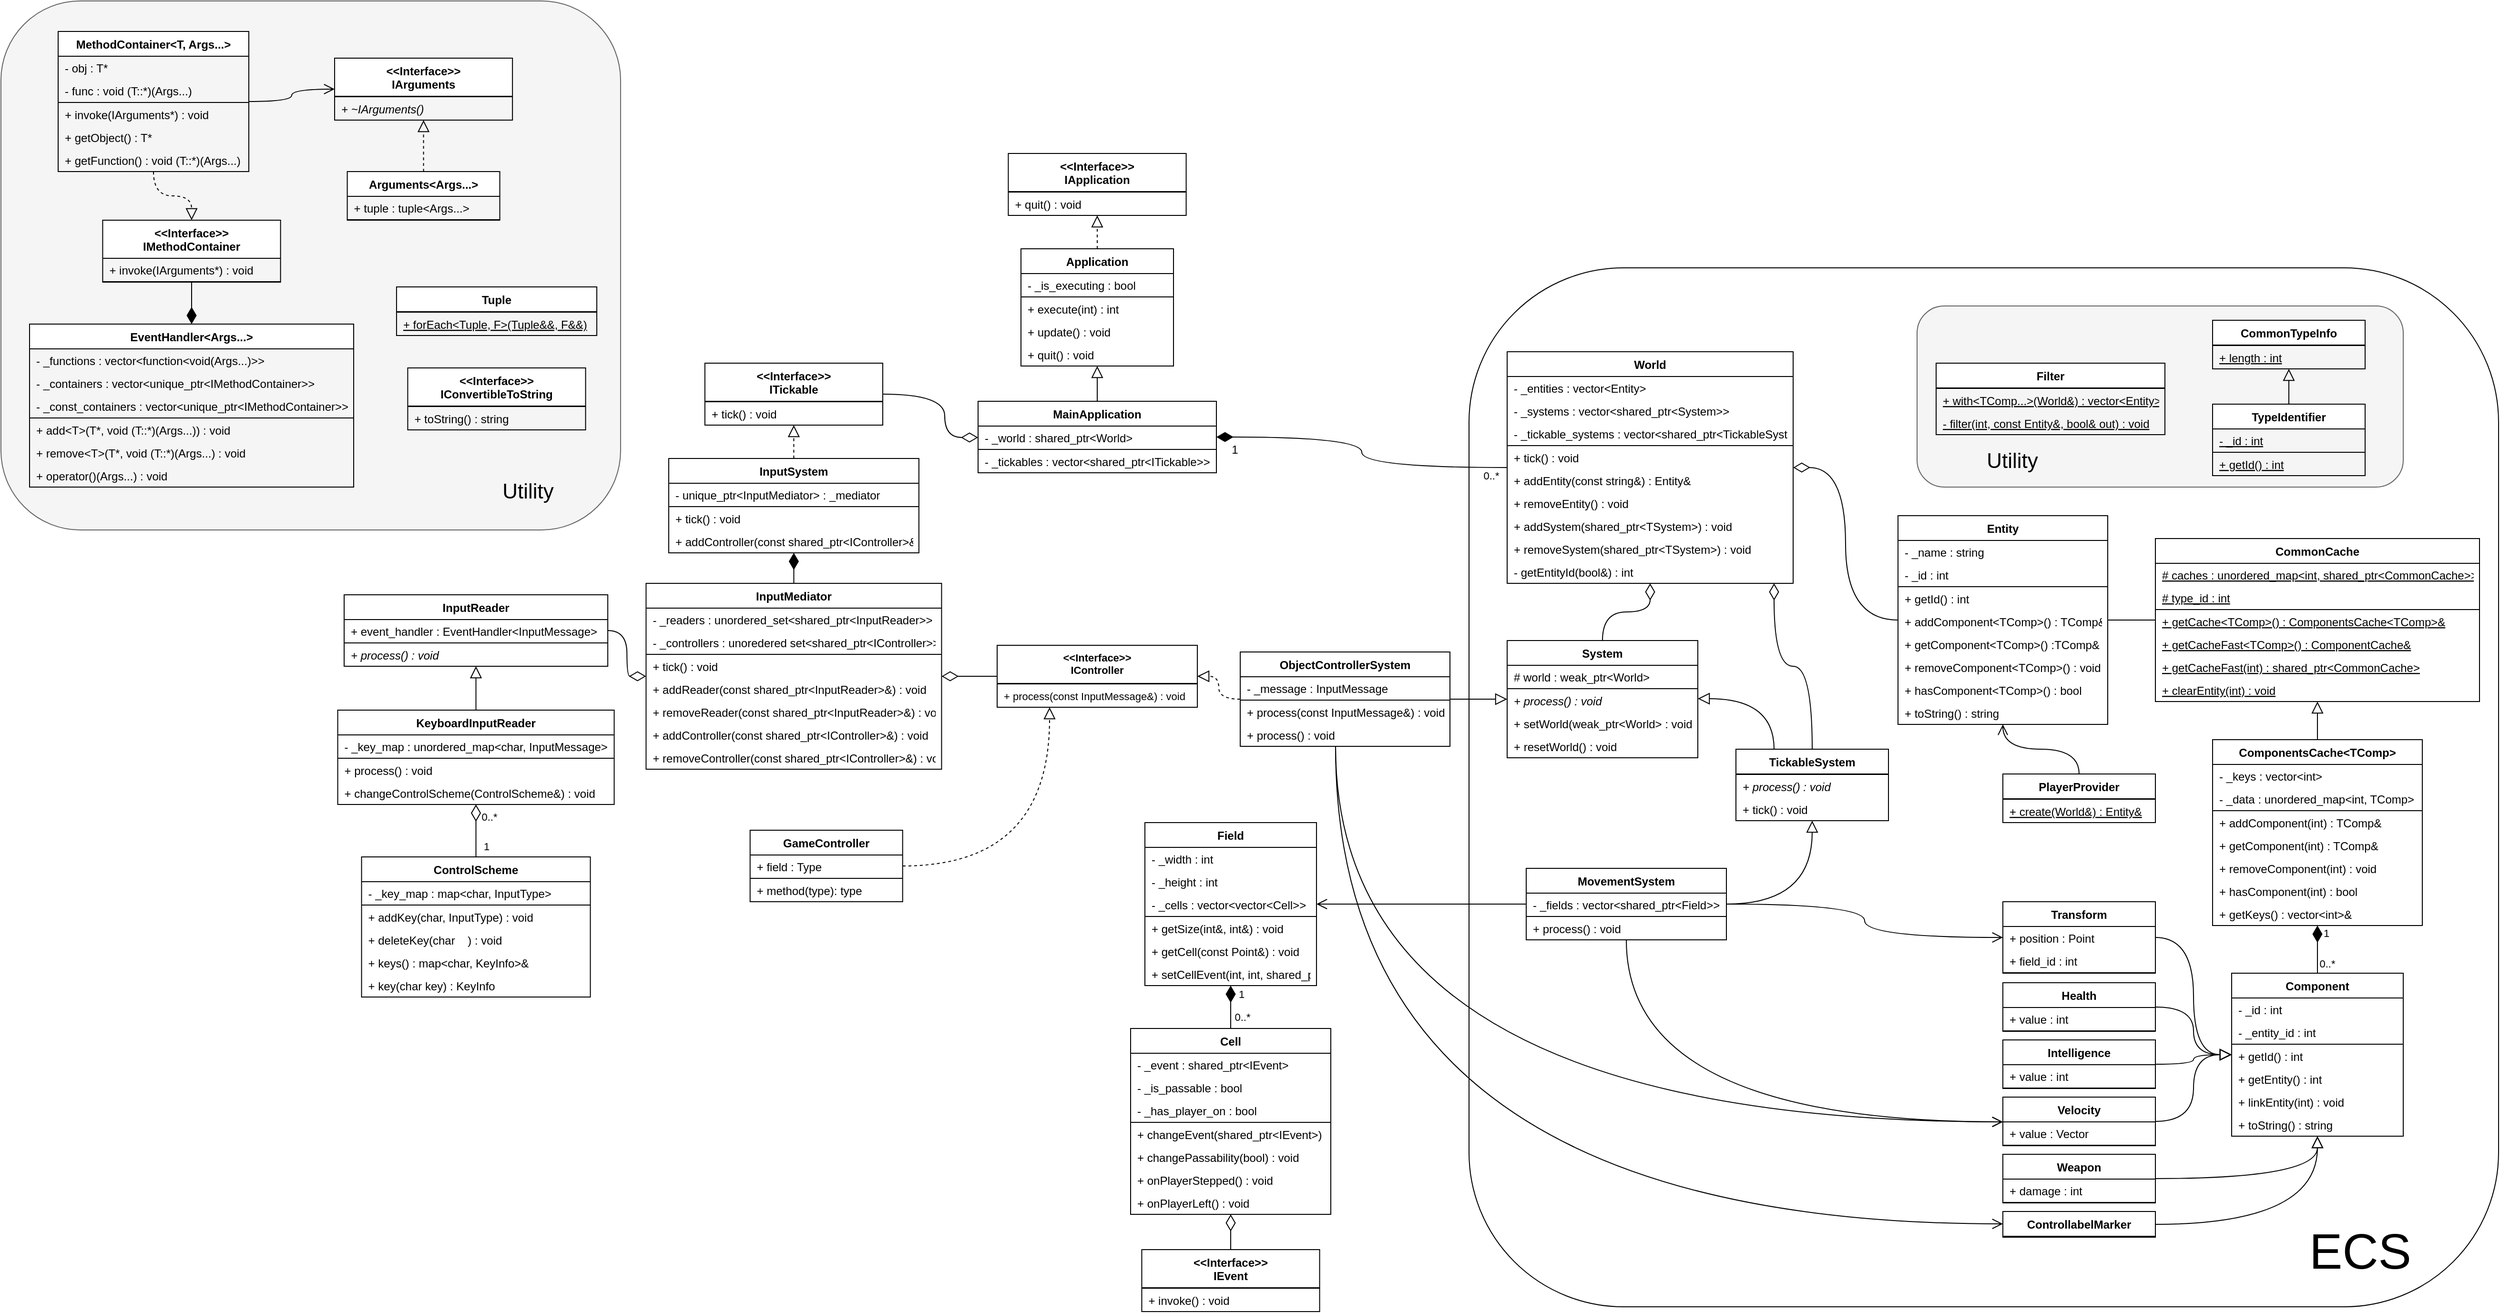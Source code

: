 <mxfile version="20.3.0" type="device"><diagram id="C5RBs43oDa-KdzZeNtuy" name="Page-1"><mxGraphModel dx="3130" dy="2296" grid="1" gridSize="10" guides="1" tooltips="1" connect="1" arrows="1" fold="1" page="1" pageScale="1" pageWidth="2000" pageHeight="1600" math="0" shadow="0"><root><mxCell id="WIyWlLk6GJQsqaUBKTNV-0"/><mxCell id="WIyWlLk6GJQsqaUBKTNV-1" parent="WIyWlLk6GJQsqaUBKTNV-0"/><mxCell id="EGW3r-8WQwnGB3xlqm6N-0" value="Cell" style="swimlane;fontStyle=1;align=center;verticalAlign=top;childLayout=stackLayout;horizontal=1;startSize=26;horizontalStack=0;resizeParent=1;resizeParentMax=0;resizeLast=0;collapsible=1;marginBottom=0;rounded=0;glass=0;labelBorderColor=none;sketch=0;fillColor=default;fontFamily=Helvetica;fontSize=12;labelBackgroundColor=none;html=0;" parent="WIyWlLk6GJQsqaUBKTNV-1" vertex="1"><mxGeometry x="1035" y="968" width="210" height="195" as="geometry"><mxRectangle x="1100" y="160" width="100" height="26" as="alternateBounds"/></mxGeometry></mxCell><mxCell id="EGW3r-8WQwnGB3xlqm6N-1" value="- _event : shared_ptr&lt;IEvent&gt;" style="text;strokeColor=none;fillColor=none;align=left;verticalAlign=middle;spacingLeft=5;spacingRight=5;overflow=hidden;rotatable=0;points=[[0,0.5],[1,0.5]];portConstraint=eastwest;rounded=1;glass=0;labelBorderColor=none;sketch=0;fontFamily=Helvetica;fontSize=12;labelBackgroundColor=none;html=0;" parent="EGW3r-8WQwnGB3xlqm6N-0" vertex="1"><mxGeometry y="26" width="210" height="24" as="geometry"/></mxCell><mxCell id="byMV4_gQWWBRBjS1sV1e-0" value="- _is_passable : bool" style="text;strokeColor=none;fillColor=none;align=left;verticalAlign=middle;spacingLeft=5;spacingRight=5;overflow=hidden;rotatable=0;points=[[0,0.5],[1,0.5]];portConstraint=eastwest;rounded=1;glass=0;labelBorderColor=none;sketch=0;fontFamily=Helvetica;fontSize=12;labelBackgroundColor=none;html=0;" vertex="1" parent="EGW3r-8WQwnGB3xlqm6N-0"><mxGeometry y="50" width="210" height="24" as="geometry"/></mxCell><mxCell id="byMV4_gQWWBRBjS1sV1e-1" value="- _has_player_on : bool" style="text;strokeColor=none;fillColor=none;align=left;verticalAlign=middle;spacingLeft=5;spacingRight=5;overflow=hidden;rotatable=0;points=[[0,0.5],[1,0.5]];portConstraint=eastwest;rounded=1;glass=0;labelBorderColor=none;sketch=0;fontFamily=Helvetica;fontSize=12;labelBackgroundColor=none;html=0;" vertex="1" parent="EGW3r-8WQwnGB3xlqm6N-0"><mxGeometry y="74" width="210" height="24" as="geometry"/></mxCell><mxCell id="EGW3r-8WQwnGB3xlqm6N-2" value="" style="line;strokeWidth=1;fillColor=none;align=left;verticalAlign=middle;spacingTop=-1;spacingLeft=3;spacingRight=3;rotatable=0;labelPosition=right;points=[];portConstraint=eastwest;rounded=1;glass=0;labelBorderColor=none;sketch=0;fontFamily=Helvetica;fontSize=12;labelBackgroundColor=none;html=0;" parent="EGW3r-8WQwnGB3xlqm6N-0" vertex="1"><mxGeometry y="98" width="210" height="1" as="geometry"/></mxCell><mxCell id="EGW3r-8WQwnGB3xlqm6N-3" value="+ changeEvent(shared_ptr&lt;IEvent&gt;) : void" style="text;strokeColor=none;fillColor=none;align=left;verticalAlign=middle;spacingLeft=5;spacingRight=5;overflow=hidden;rotatable=0;points=[[0,0.5],[1,0.5]];portConstraint=eastwest;rounded=1;glass=0;labelBorderColor=none;sketch=0;fontFamily=Helvetica;fontSize=12;labelBackgroundColor=none;html=0;" parent="EGW3r-8WQwnGB3xlqm6N-0" vertex="1"><mxGeometry y="99" width="210" height="24" as="geometry"/></mxCell><mxCell id="byMV4_gQWWBRBjS1sV1e-2" value="+ changePassability(bool) : void" style="text;strokeColor=none;fillColor=none;align=left;verticalAlign=middle;spacingLeft=5;spacingRight=5;overflow=hidden;rotatable=0;points=[[0,0.5],[1,0.5]];portConstraint=eastwest;rounded=1;glass=0;labelBorderColor=none;sketch=0;fontFamily=Helvetica;fontSize=12;labelBackgroundColor=none;html=0;" vertex="1" parent="EGW3r-8WQwnGB3xlqm6N-0"><mxGeometry y="123" width="210" height="24" as="geometry"/></mxCell><mxCell id="byMV4_gQWWBRBjS1sV1e-3" value="+ onPlayerStepped() : void" style="text;strokeColor=none;fillColor=none;align=left;verticalAlign=middle;spacingLeft=5;spacingRight=5;overflow=hidden;rotatable=0;points=[[0,0.5],[1,0.5]];portConstraint=eastwest;rounded=1;glass=0;labelBorderColor=none;sketch=0;fontFamily=Helvetica;fontSize=12;labelBackgroundColor=none;html=0;" vertex="1" parent="EGW3r-8WQwnGB3xlqm6N-0"><mxGeometry y="147" width="210" height="24" as="geometry"/></mxCell><mxCell id="byMV4_gQWWBRBjS1sV1e-4" value="+ onPlayerLeft() : void" style="text;strokeColor=none;fillColor=none;align=left;verticalAlign=middle;spacingLeft=5;spacingRight=5;overflow=hidden;rotatable=0;points=[[0,0.5],[1,0.5]];portConstraint=eastwest;rounded=1;glass=0;labelBorderColor=none;sketch=0;fontFamily=Helvetica;fontSize=12;labelBackgroundColor=none;html=0;" vertex="1" parent="EGW3r-8WQwnGB3xlqm6N-0"><mxGeometry y="171" width="210" height="24" as="geometry"/></mxCell><mxCell id="byMV4_gQWWBRBjS1sV1e-143" value="" style="rounded=1;whiteSpace=wrap;html=1;" vertex="1" parent="WIyWlLk6GJQsqaUBKTNV-1"><mxGeometry x="1390" y="170" width="1080" height="1090" as="geometry"/></mxCell><mxCell id="EGW3r-8WQwnGB3xlqm6N-8" value="Field" style="swimlane;fontStyle=1;align=center;verticalAlign=top;childLayout=stackLayout;horizontal=1;startSize=26;horizontalStack=0;resizeParent=1;resizeParentMax=0;resizeLast=0;collapsible=1;marginBottom=0;rounded=0;glass=0;labelBorderColor=none;sketch=0;fillColor=default;fontFamily=Helvetica;fontSize=12;labelBackgroundColor=none;html=0;" parent="WIyWlLk6GJQsqaUBKTNV-1" vertex="1"><mxGeometry x="1050" y="752" width="180" height="171" as="geometry"><mxRectangle x="1100" y="160" width="100" height="26" as="alternateBounds"/></mxGeometry></mxCell><mxCell id="EGW3r-8WQwnGB3xlqm6N-9" value="- _width : int" style="text;strokeColor=none;fillColor=none;align=left;verticalAlign=middle;spacingLeft=5;spacingRight=5;overflow=hidden;rotatable=0;points=[[0,0.5],[1,0.5]];portConstraint=eastwest;rounded=1;glass=0;labelBorderColor=none;sketch=0;fontFamily=Helvetica;fontSize=12;labelBackgroundColor=none;html=0;" parent="EGW3r-8WQwnGB3xlqm6N-8" vertex="1"><mxGeometry y="26" width="180" height="24" as="geometry"/></mxCell><mxCell id="EGW3r-8WQwnGB3xlqm6N-13" value="- _height : int" style="text;strokeColor=none;fillColor=none;align=left;verticalAlign=middle;spacingLeft=5;spacingRight=5;overflow=hidden;rotatable=0;points=[[0,0.5],[1,0.5]];portConstraint=eastwest;rounded=1;glass=0;labelBorderColor=none;sketch=0;fontFamily=Helvetica;fontSize=12;labelBackgroundColor=none;html=0;" parent="EGW3r-8WQwnGB3xlqm6N-8" vertex="1"><mxGeometry y="50" width="180" height="24" as="geometry"/></mxCell><mxCell id="EGW3r-8WQwnGB3xlqm6N-14" value="- _cells : vector&lt;vector&lt;Cell&gt;&gt;" style="text;strokeColor=none;fillColor=none;align=left;verticalAlign=middle;spacingLeft=5;spacingRight=5;overflow=hidden;rotatable=0;points=[[0,0.5],[1,0.5]];portConstraint=eastwest;rounded=1;glass=0;labelBorderColor=none;sketch=0;fontFamily=Helvetica;fontSize=12;labelBackgroundColor=none;html=0;" parent="EGW3r-8WQwnGB3xlqm6N-8" vertex="1"><mxGeometry y="74" width="180" height="24" as="geometry"/></mxCell><mxCell id="EGW3r-8WQwnGB3xlqm6N-10" value="" style="line;strokeWidth=1;fillColor=none;align=left;verticalAlign=middle;spacingTop=-1;spacingLeft=3;spacingRight=3;rotatable=0;labelPosition=right;points=[];portConstraint=eastwest;rounded=1;glass=0;labelBorderColor=none;sketch=0;fontFamily=Helvetica;fontSize=12;labelBackgroundColor=none;html=0;" parent="EGW3r-8WQwnGB3xlqm6N-8" vertex="1"><mxGeometry y="98" width="180" height="1" as="geometry"/></mxCell><mxCell id="EGW3r-8WQwnGB3xlqm6N-11" value="+ getSize(int&amp;, int&amp;) : void" style="text;strokeColor=none;fillColor=none;align=left;verticalAlign=middle;spacingLeft=5;spacingRight=5;overflow=hidden;rotatable=0;points=[[0,0.5],[1,0.5]];portConstraint=eastwest;rounded=1;glass=0;labelBorderColor=none;sketch=0;fontFamily=Helvetica;fontSize=12;labelBackgroundColor=none;html=0;" parent="EGW3r-8WQwnGB3xlqm6N-8" vertex="1"><mxGeometry y="99" width="180" height="24" as="geometry"/></mxCell><mxCell id="byMV4_gQWWBRBjS1sV1e-5" value="+ getCell(const Point&amp;) : void " style="text;strokeColor=none;fillColor=none;align=left;verticalAlign=middle;spacingLeft=5;spacingRight=5;overflow=hidden;rotatable=0;points=[[0,0.5],[1,0.5]];portConstraint=eastwest;rounded=1;glass=0;labelBorderColor=none;sketch=0;fontFamily=Helvetica;fontSize=12;labelBackgroundColor=none;html=0;" vertex="1" parent="EGW3r-8WQwnGB3xlqm6N-8"><mxGeometry y="123" width="180" height="24" as="geometry"/></mxCell><mxCell id="byMV4_gQWWBRBjS1sV1e-6" value="+ setCellEvent(int, int, shared_ptr&lt;IEvent&gt;) :void" style="text;strokeColor=none;fillColor=none;align=left;verticalAlign=middle;spacingLeft=5;spacingRight=5;overflow=hidden;rotatable=0;points=[[0,0.5],[1,0.5]];portConstraint=eastwest;rounded=1;glass=0;labelBorderColor=none;sketch=0;fontFamily=Helvetica;fontSize=12;labelBackgroundColor=none;html=0;" vertex="1" parent="EGW3r-8WQwnGB3xlqm6N-8"><mxGeometry y="147" width="180" height="24" as="geometry"/></mxCell><mxCell id="EGW3r-8WQwnGB3xlqm6N-15" value="" style="endArrow=diamondThin;endFill=1;endSize=15;html=1;rounded=0;labelBackgroundColor=default;fontFamily=Helvetica;fontSize=11;fontColor=default;strokeColor=default;strokeWidth=1;shape=connector;edgeStyle=orthogonalEdgeStyle;curved=1;" parent="WIyWlLk6GJQsqaUBKTNV-1" source="EGW3r-8WQwnGB3xlqm6N-0" target="EGW3r-8WQwnGB3xlqm6N-8" edge="1"><mxGeometry width="160" relative="1" as="geometry"><mxPoint x="1316.72" y="959" as="sourcePoint"/><mxPoint x="1436.72" y="959" as="targetPoint"/></mxGeometry></mxCell><mxCell id="EGW3r-8WQwnGB3xlqm6N-16" value="0..*" style="edgeLabel;html=1;align=center;verticalAlign=middle;resizable=0;points=[];fontSize=11;fontFamily=Helvetica;fontColor=default;rounded=1;glass=0;labelBorderColor=none;sketch=0;fillColor=#F2F2F2;" parent="EGW3r-8WQwnGB3xlqm6N-15" vertex="1" connectable="0"><mxGeometry x="-0.951" y="1" relative="1" as="geometry"><mxPoint x="13" y="-11" as="offset"/></mxGeometry></mxCell><mxCell id="EGW3r-8WQwnGB3xlqm6N-17" value="1" style="edgeLabel;html=1;align=center;verticalAlign=middle;resizable=0;points=[];" parent="EGW3r-8WQwnGB3xlqm6N-15" vertex="1" connectable="0"><mxGeometry x="0.878" relative="1" as="geometry"><mxPoint x="11" y="6" as="offset"/></mxGeometry></mxCell><mxCell id="EGW3r-8WQwnGB3xlqm6N-18" value="ControlScheme" style="swimlane;fontStyle=1;align=center;verticalAlign=top;childLayout=stackLayout;horizontal=1;startSize=26;horizontalStack=0;resizeParent=1;resizeParentMax=0;resizeLast=0;collapsible=1;marginBottom=0;rounded=0;glass=0;labelBorderColor=none;sketch=0;fillColor=default;fontFamily=Helvetica;fontSize=12;labelBackgroundColor=none;html=0;" parent="WIyWlLk6GJQsqaUBKTNV-1" vertex="1"><mxGeometry x="228.28" y="788" width="240" height="147" as="geometry"><mxRectangle x="850" y="390" width="100" height="26" as="alternateBounds"/></mxGeometry></mxCell><mxCell id="EGW3r-8WQwnGB3xlqm6N-19" value="- _key_map : map&lt;char, InputType&gt;" style="text;strokeColor=none;fillColor=none;align=left;verticalAlign=middle;spacingLeft=5;spacingRight=5;overflow=hidden;rotatable=0;points=[[0,0.5],[1,0.5]];portConstraint=eastwest;rounded=1;glass=0;labelBorderColor=none;sketch=0;fontFamily=Helvetica;fontSize=12;labelBackgroundColor=none;html=0;" parent="EGW3r-8WQwnGB3xlqm6N-18" vertex="1"><mxGeometry y="26" width="240" height="24" as="geometry"/></mxCell><mxCell id="EGW3r-8WQwnGB3xlqm6N-20" value="" style="line;strokeWidth=1;fillColor=none;align=left;verticalAlign=middle;spacingTop=-1;spacingLeft=3;spacingRight=3;rotatable=0;labelPosition=right;points=[];portConstraint=eastwest;rounded=1;glass=0;labelBorderColor=none;sketch=0;fontFamily=Helvetica;fontSize=12;labelBackgroundColor=none;html=0;" parent="EGW3r-8WQwnGB3xlqm6N-18" vertex="1"><mxGeometry y="50" width="240" height="1" as="geometry"/></mxCell><mxCell id="EGW3r-8WQwnGB3xlqm6N-21" value="+ addKey(char, InputType) : void" style="text;strokeColor=none;fillColor=none;align=left;verticalAlign=middle;spacingLeft=5;spacingRight=5;overflow=hidden;rotatable=0;points=[[0,0.5],[1,0.5]];portConstraint=eastwest;rounded=1;glass=0;labelBorderColor=none;sketch=0;fontFamily=Helvetica;fontSize=12;labelBackgroundColor=none;html=0;" parent="EGW3r-8WQwnGB3xlqm6N-18" vertex="1"><mxGeometry y="51" width="240" height="24" as="geometry"/></mxCell><mxCell id="EGW3r-8WQwnGB3xlqm6N-22" value="+ deleteKey(char    ) : void" style="text;strokeColor=none;fillColor=none;align=left;verticalAlign=middle;spacingLeft=5;spacingRight=5;overflow=hidden;rotatable=0;points=[[0,0.5],[1,0.5]];portConstraint=eastwest;rounded=1;glass=0;labelBorderColor=none;sketch=0;fontFamily=Helvetica;fontSize=12;labelBackgroundColor=none;html=0;" parent="EGW3r-8WQwnGB3xlqm6N-18" vertex="1"><mxGeometry y="75" width="240" height="24" as="geometry"/></mxCell><mxCell id="EGW3r-8WQwnGB3xlqm6N-23" value="+ keys() : map&lt;char, KeyInfo&gt;&amp;" style="text;strokeColor=none;fillColor=none;align=left;verticalAlign=middle;spacingLeft=5;spacingRight=5;overflow=hidden;rotatable=0;points=[[0,0.5],[1,0.5]];portConstraint=eastwest;rounded=1;glass=0;labelBorderColor=none;sketch=0;fontFamily=Helvetica;fontSize=12;labelBackgroundColor=none;html=0;" parent="EGW3r-8WQwnGB3xlqm6N-18" vertex="1"><mxGeometry y="99" width="240" height="24" as="geometry"/></mxCell><mxCell id="EGW3r-8WQwnGB3xlqm6N-24" value="+ key(char key) : KeyInfo" style="text;strokeColor=none;fillColor=none;align=left;verticalAlign=middle;spacingLeft=5;spacingRight=5;overflow=hidden;rotatable=0;points=[[0,0.5],[1,0.5]];portConstraint=eastwest;rounded=1;glass=0;labelBorderColor=none;sketch=0;fontFamily=Helvetica;fontSize=12;labelBackgroundColor=none;html=0;" parent="EGW3r-8WQwnGB3xlqm6N-18" vertex="1"><mxGeometry y="123" width="240" height="24" as="geometry"/></mxCell><mxCell id="EGW3r-8WQwnGB3xlqm6N-25" value="InputReader" style="swimlane;fontStyle=1;align=center;verticalAlign=top;childLayout=stackLayout;horizontal=1;startSize=26;horizontalStack=0;resizeParent=1;resizeParentMax=0;resizeLast=0;collapsible=1;marginBottom=0;rounded=0;glass=0;labelBorderColor=none;sketch=0;fillColor=default;fontFamily=Helvetica;fontSize=12;labelBackgroundColor=none;html=0;" parent="WIyWlLk6GJQsqaUBKTNV-1" vertex="1"><mxGeometry x="210" y="513" width="276.57" height="75" as="geometry"><mxRectangle x="1100" y="160" width="100" height="26" as="alternateBounds"/></mxGeometry></mxCell><mxCell id="EGW3r-8WQwnGB3xlqm6N-26" value="+ event_handler : EventHandler&lt;InputMessage&gt;" style="text;strokeColor=none;fillColor=none;align=left;verticalAlign=middle;spacingLeft=5;spacingRight=5;overflow=hidden;rotatable=0;points=[[0,0.5],[1,0.5]];portConstraint=eastwest;rounded=1;glass=0;labelBorderColor=none;sketch=0;fontFamily=Helvetica;fontSize=12;labelBackgroundColor=none;html=0;" parent="EGW3r-8WQwnGB3xlqm6N-25" vertex="1"><mxGeometry y="26" width="276.57" height="24" as="geometry"/></mxCell><mxCell id="EGW3r-8WQwnGB3xlqm6N-27" value="" style="line;strokeWidth=1;fillColor=none;align=left;verticalAlign=middle;spacingTop=-1;spacingLeft=3;spacingRight=3;rotatable=0;labelPosition=right;points=[];portConstraint=eastwest;rounded=1;glass=0;labelBorderColor=none;sketch=0;fontFamily=Helvetica;fontSize=12;labelBackgroundColor=none;html=0;" parent="EGW3r-8WQwnGB3xlqm6N-25" vertex="1"><mxGeometry y="50" width="276.57" height="1" as="geometry"/></mxCell><mxCell id="EGW3r-8WQwnGB3xlqm6N-32" value="+ process() : void" style="text;strokeColor=none;fillColor=none;align=left;verticalAlign=middle;spacingLeft=5;spacingRight=5;overflow=hidden;rotatable=0;points=[[0,0.5],[1,0.5]];portConstraint=eastwest;rounded=1;glass=0;labelBorderColor=none;sketch=0;fontFamily=Helvetica;fontSize=12;labelBackgroundColor=none;html=0;fontStyle=2" parent="EGW3r-8WQwnGB3xlqm6N-25" vertex="1"><mxGeometry y="51" width="276.57" height="24" as="geometry"/></mxCell><mxCell id="EGW3r-8WQwnGB3xlqm6N-33" value="" style="endArrow=diamondThin;endFill=0;endSize=15;html=1;rounded=0;curved=1;elbow=vertical;edgeStyle=orthogonalEdgeStyle;fontSize=11;" parent="WIyWlLk6GJQsqaUBKTNV-1" source="EGW3r-8WQwnGB3xlqm6N-18" target="byMV4_gQWWBRBjS1sV1e-18" edge="1"><mxGeometry width="160" relative="1" as="geometry"><mxPoint x="586.72" y="876" as="sourcePoint"/><mxPoint x="746.72" y="876" as="targetPoint"/></mxGeometry></mxCell><mxCell id="EGW3r-8WQwnGB3xlqm6N-34" value="1" style="edgeLabel;html=1;align=center;verticalAlign=middle;resizable=0;points=[];fontSize=11;" parent="EGW3r-8WQwnGB3xlqm6N-33" vertex="1" connectable="0"><mxGeometry x="-0.896" y="1" relative="1" as="geometry"><mxPoint x="11" y="-8" as="offset"/></mxGeometry></mxCell><mxCell id="EGW3r-8WQwnGB3xlqm6N-35" value="0..*" style="edgeLabel;html=1;align=center;verticalAlign=middle;resizable=0;points=[];fontSize=11;" parent="EGW3r-8WQwnGB3xlqm6N-33" vertex="1" connectable="0"><mxGeometry x="0.839" relative="1" as="geometry"><mxPoint x="13" y="8" as="offset"/></mxGeometry></mxCell><mxCell id="EGW3r-8WQwnGB3xlqm6N-36" value="&lt;&lt;Interface&gt;&gt;&#10;IController" style="swimlane;fontStyle=1;align=center;verticalAlign=top;childLayout=stackLayout;horizontal=1;startSize=40;horizontalStack=0;resizeParent=1;resizeParentMax=0;resizeLast=0;collapsible=1;marginBottom=0;glass=0;labelBorderColor=none;fillColor=default;rounded=0;fontSize=11;" parent="WIyWlLk6GJQsqaUBKTNV-1" vertex="1"><mxGeometry x="895.01" y="566" width="210" height="65" as="geometry"><mxRectangle x="1750.52" y="137.86" width="100" height="26" as="alternateBounds"/></mxGeometry></mxCell><mxCell id="EGW3r-8WQwnGB3xlqm6N-38" value="" style="line;strokeWidth=1;fillColor=none;align=left;verticalAlign=middle;spacingTop=-1;spacingLeft=3;spacingRight=3;rotatable=0;labelPosition=right;points=[];portConstraint=eastwest;glass=0;labelBorderColor=none;rounded=1;spacing=2;fontSize=12;" parent="EGW3r-8WQwnGB3xlqm6N-36" vertex="1"><mxGeometry y="40" width="210" height="1" as="geometry"/></mxCell><mxCell id="EGW3r-8WQwnGB3xlqm6N-39" value="+ process(const InputMessage&amp;) : void" style="text;strokeColor=none;fillColor=none;align=left;verticalAlign=middle;spacingLeft=5;spacingRight=5;overflow=hidden;rotatable=0;points=[[0,0.5],[1,0.5]];portConstraint=eastwest;glass=0;labelBorderColor=none;fontStyle=0;rounded=1;fontSize=11;" parent="EGW3r-8WQwnGB3xlqm6N-36" vertex="1"><mxGeometry y="41" width="210" height="24" as="geometry"/></mxCell><mxCell id="EGW3r-8WQwnGB3xlqm6N-44" value="" style="endArrow=diamondThin;endFill=0;endSize=15;html=1;rounded=0;curved=1;elbow=vertical;edgeStyle=orthogonalEdgeStyle;fontSize=11;" parent="WIyWlLk6GJQsqaUBKTNV-1" source="EGW3r-8WQwnGB3xlqm6N-36" target="byMV4_gQWWBRBjS1sV1e-7" edge="1"><mxGeometry width="160" relative="1" as="geometry"><mxPoint x="536.72" y="966" as="sourcePoint"/><mxPoint x="686.72" y="966" as="targetPoint"/></mxGeometry></mxCell><mxCell id="EGW3r-8WQwnGB3xlqm6N-47" value="ObjectControllerSystem" style="swimlane;fontStyle=1;align=center;verticalAlign=top;childLayout=stackLayout;horizontal=1;startSize=26;horizontalStack=0;resizeParent=1;resizeParentMax=0;resizeLast=0;collapsible=1;marginBottom=0;rounded=0;glass=0;labelBorderColor=none;sketch=0;fillColor=default;fontFamily=Helvetica;fontSize=12;labelBackgroundColor=none;html=0;" parent="WIyWlLk6GJQsqaUBKTNV-1" vertex="1"><mxGeometry x="1150" y="573" width="220" height="99" as="geometry"><mxRectangle x="1100" y="160" width="100" height="26" as="alternateBounds"/></mxGeometry></mxCell><mxCell id="EGW3r-8WQwnGB3xlqm6N-48" value="- _message : InputMessage" style="text;strokeColor=none;fillColor=none;align=left;verticalAlign=middle;spacingLeft=5;spacingRight=5;overflow=hidden;rotatable=0;points=[[0,0.5],[1,0.5]];portConstraint=eastwest;rounded=1;glass=0;labelBorderColor=none;sketch=0;fontFamily=Helvetica;fontSize=12;labelBackgroundColor=none;html=0;" parent="EGW3r-8WQwnGB3xlqm6N-47" vertex="1"><mxGeometry y="26" width="220" height="24" as="geometry"/></mxCell><mxCell id="EGW3r-8WQwnGB3xlqm6N-49" value="" style="line;strokeWidth=1;fillColor=none;align=left;verticalAlign=middle;spacingTop=-1;spacingLeft=3;spacingRight=3;rotatable=0;labelPosition=right;points=[];portConstraint=eastwest;rounded=1;glass=0;labelBorderColor=none;sketch=0;fontFamily=Helvetica;fontSize=12;labelBackgroundColor=none;html=0;" parent="EGW3r-8WQwnGB3xlqm6N-47" vertex="1"><mxGeometry y="50" width="220" height="1" as="geometry"/></mxCell><mxCell id="EGW3r-8WQwnGB3xlqm6N-50" value="+ process(const InputMessage&amp;) : void" style="text;strokeColor=none;fillColor=none;align=left;verticalAlign=middle;spacingLeft=5;spacingRight=5;overflow=hidden;rotatable=0;points=[[0,0.5],[1,0.5]];portConstraint=eastwest;rounded=1;glass=0;labelBorderColor=none;sketch=0;fontFamily=Helvetica;fontSize=12;labelBackgroundColor=none;html=0;" parent="EGW3r-8WQwnGB3xlqm6N-47" vertex="1"><mxGeometry y="51" width="220" height="24" as="geometry"/></mxCell><mxCell id="buxu-7i4EN_YxKa_KipX-36" value="+ process() : void" style="text;strokeColor=none;fillColor=none;align=left;verticalAlign=middle;spacingLeft=5;spacingRight=5;overflow=hidden;rotatable=0;points=[[0,0.5],[1,0.5]];portConstraint=eastwest;rounded=1;glass=0;labelBorderColor=none;sketch=0;fontFamily=Helvetica;fontSize=12;labelBackgroundColor=none;html=0;" parent="EGW3r-8WQwnGB3xlqm6N-47" vertex="1"><mxGeometry y="75" width="220" height="24" as="geometry"/></mxCell><mxCell id="EGW3r-8WQwnGB3xlqm6N-52" value="" style="endArrow=block;dashed=1;endFill=0;endSize=10;html=1;rounded=0;curved=1;elbow=vertical;edgeStyle=orthogonalEdgeStyle;fontSize=11;" parent="WIyWlLk6GJQsqaUBKTNV-1" source="EGW3r-8WQwnGB3xlqm6N-47" target="EGW3r-8WQwnGB3xlqm6N-36" edge="1"><mxGeometry width="160" relative="1" as="geometry"><mxPoint x="1006.72" y="860" as="sourcePoint"/><mxPoint x="1116.72" y="860" as="targetPoint"/></mxGeometry></mxCell><mxCell id="buxu-7i4EN_YxKa_KipX-20" value="Transform" style="swimlane;fontStyle=1;align=center;verticalAlign=top;childLayout=stackLayout;horizontal=1;startSize=26;horizontalStack=0;resizeParent=1;resizeParentMax=0;resizeLast=0;collapsible=1;marginBottom=0;rounded=0;glass=0;labelBorderColor=none;sketch=0;fillColor=default;fontFamily=Helvetica;fontSize=12;labelBackgroundColor=none;html=0;" parent="WIyWlLk6GJQsqaUBKTNV-1" vertex="1"><mxGeometry x="1950" y="835" width="160" height="75" as="geometry"><mxRectangle x="1100" y="160" width="100" height="26" as="alternateBounds"/></mxGeometry></mxCell><mxCell id="buxu-7i4EN_YxKa_KipX-26" value="+ position : Point" style="text;strokeColor=none;fillColor=none;align=left;verticalAlign=middle;spacingLeft=5;spacingRight=5;overflow=hidden;rotatable=0;points=[[0,0.5],[1,0.5]];portConstraint=eastwest;rounded=1;glass=0;labelBorderColor=none;sketch=0;fontFamily=Helvetica;fontSize=12;labelBackgroundColor=none;html=0;" parent="buxu-7i4EN_YxKa_KipX-20" vertex="1"><mxGeometry y="26" width="160" height="24" as="geometry"/></mxCell><mxCell id="buxu-7i4EN_YxKa_KipX-21" value="+ field_id : int" style="text;strokeColor=none;fillColor=none;align=left;verticalAlign=middle;spacingLeft=5;spacingRight=5;overflow=hidden;rotatable=0;points=[[0,0.5],[1,0.5]];portConstraint=eastwest;rounded=1;glass=0;labelBorderColor=none;sketch=0;fontFamily=Helvetica;fontSize=12;labelBackgroundColor=none;html=0;" parent="buxu-7i4EN_YxKa_KipX-20" vertex="1"><mxGeometry y="50" width="160" height="24" as="geometry"/></mxCell><mxCell id="buxu-7i4EN_YxKa_KipX-22" value="" style="line;strokeWidth=1;fillColor=none;align=left;verticalAlign=middle;spacingTop=-1;spacingLeft=3;spacingRight=3;rotatable=0;labelPosition=right;points=[];portConstraint=eastwest;rounded=1;glass=0;labelBorderColor=none;sketch=0;fontFamily=Helvetica;fontSize=12;labelBackgroundColor=none;html=0;" parent="buxu-7i4EN_YxKa_KipX-20" vertex="1"><mxGeometry y="74" width="160" height="1" as="geometry"/></mxCell><mxCell id="buxu-7i4EN_YxKa_KipX-31" value="GameController" style="swimlane;fontStyle=1;align=center;verticalAlign=top;childLayout=stackLayout;horizontal=1;startSize=26;horizontalStack=0;resizeParent=1;resizeParentMax=0;resizeLast=0;collapsible=1;marginBottom=0;rounded=0;glass=0;labelBorderColor=none;sketch=0;fillColor=default;fontFamily=Helvetica;fontSize=12;labelBackgroundColor=none;html=0;" parent="WIyWlLk6GJQsqaUBKTNV-1" vertex="1"><mxGeometry x="635.86" y="760" width="160" height="75" as="geometry"><mxRectangle x="1100" y="160" width="100" height="26" as="alternateBounds"/></mxGeometry></mxCell><mxCell id="buxu-7i4EN_YxKa_KipX-32" value="+ field : Type" style="text;strokeColor=none;fillColor=none;align=left;verticalAlign=middle;spacingLeft=5;spacingRight=5;overflow=hidden;rotatable=0;points=[[0,0.5],[1,0.5]];portConstraint=eastwest;rounded=1;glass=0;labelBorderColor=none;sketch=0;fontFamily=Helvetica;fontSize=12;labelBackgroundColor=none;html=0;" parent="buxu-7i4EN_YxKa_KipX-31" vertex="1"><mxGeometry y="26" width="160" height="24" as="geometry"/></mxCell><mxCell id="buxu-7i4EN_YxKa_KipX-33" value="" style="line;strokeWidth=1;fillColor=none;align=left;verticalAlign=middle;spacingTop=-1;spacingLeft=3;spacingRight=3;rotatable=0;labelPosition=right;points=[];portConstraint=eastwest;rounded=1;glass=0;labelBorderColor=none;sketch=0;fontFamily=Helvetica;fontSize=12;labelBackgroundColor=none;html=0;" parent="buxu-7i4EN_YxKa_KipX-31" vertex="1"><mxGeometry y="50" width="160" height="1" as="geometry"/></mxCell><mxCell id="buxu-7i4EN_YxKa_KipX-34" value="+ method(type): type" style="text;strokeColor=none;fillColor=none;align=left;verticalAlign=middle;spacingLeft=5;spacingRight=5;overflow=hidden;rotatable=0;points=[[0,0.5],[1,0.5]];portConstraint=eastwest;rounded=1;glass=0;labelBorderColor=none;sketch=0;fontFamily=Helvetica;fontSize=12;labelBackgroundColor=none;html=0;" parent="buxu-7i4EN_YxKa_KipX-31" vertex="1"><mxGeometry y="51" width="160" height="24" as="geometry"/></mxCell><mxCell id="buxu-7i4EN_YxKa_KipX-35" value="" style="endArrow=block;dashed=1;endFill=0;endSize=10;html=1;rounded=0;curved=1;elbow=vertical;edgeStyle=orthogonalEdgeStyle;" parent="WIyWlLk6GJQsqaUBKTNV-1" source="buxu-7i4EN_YxKa_KipX-31" target="EGW3r-8WQwnGB3xlqm6N-36" edge="1"><mxGeometry width="160" relative="1" as="geometry"><mxPoint x="766.72" y="860" as="sourcePoint"/><mxPoint x="876.72" y="860" as="targetPoint"/><Array as="points"><mxPoint x="950" y="798"/></Array></mxGeometry></mxCell><mxCell id="byMV4_gQWWBRBjS1sV1e-7" value="InputMediator" style="swimlane;fontStyle=1;align=center;verticalAlign=top;childLayout=stackLayout;horizontal=1;startSize=26;horizontalStack=0;resizeParent=1;resizeParentMax=0;resizeLast=0;collapsible=1;marginBottom=0;rounded=0;glass=0;labelBorderColor=none;sketch=0;fillColor=default;fontFamily=Helvetica;fontSize=12;labelBackgroundColor=none;html=0;" vertex="1" parent="WIyWlLk6GJQsqaUBKTNV-1"><mxGeometry x="526.72" y="501" width="310" height="195" as="geometry"><mxRectangle x="1100" y="160" width="100" height="26" as="alternateBounds"/></mxGeometry></mxCell><mxCell id="byMV4_gQWWBRBjS1sV1e-8" value="- _readers : unordered_set&lt;shared_ptr&lt;InputReader&gt;&gt;" style="text;strokeColor=none;fillColor=none;align=left;verticalAlign=middle;spacingLeft=5;spacingRight=5;overflow=hidden;rotatable=0;points=[[0,0.5],[1,0.5]];portConstraint=eastwest;rounded=1;glass=0;labelBorderColor=none;sketch=0;fontFamily=Helvetica;fontSize=12;labelBackgroundColor=none;html=0;" vertex="1" parent="byMV4_gQWWBRBjS1sV1e-7"><mxGeometry y="26" width="310" height="24" as="geometry"/></mxCell><mxCell id="byMV4_gQWWBRBjS1sV1e-12" value="- _controllers : unoredered set&lt;shared_ptr&lt;IController&gt;&gt;" style="text;strokeColor=none;fillColor=none;align=left;verticalAlign=middle;spacingLeft=5;spacingRight=5;overflow=hidden;rotatable=0;points=[[0,0.5],[1,0.5]];portConstraint=eastwest;rounded=1;glass=0;labelBorderColor=none;sketch=0;fontFamily=Helvetica;fontSize=12;labelBackgroundColor=none;html=0;" vertex="1" parent="byMV4_gQWWBRBjS1sV1e-7"><mxGeometry y="50" width="310" height="24" as="geometry"/></mxCell><mxCell id="byMV4_gQWWBRBjS1sV1e-9" value="" style="line;strokeWidth=1;fillColor=none;align=left;verticalAlign=middle;spacingTop=-1;spacingLeft=3;spacingRight=3;rotatable=0;labelPosition=right;points=[];portConstraint=eastwest;rounded=1;glass=0;labelBorderColor=none;sketch=0;fontFamily=Helvetica;fontSize=12;labelBackgroundColor=none;html=0;" vertex="1" parent="byMV4_gQWWBRBjS1sV1e-7"><mxGeometry y="74" width="310" height="1" as="geometry"/></mxCell><mxCell id="byMV4_gQWWBRBjS1sV1e-10" value="+ tick() : void" style="text;strokeColor=none;fillColor=none;align=left;verticalAlign=middle;spacingLeft=5;spacingRight=5;overflow=hidden;rotatable=0;points=[[0,0.5],[1,0.5]];portConstraint=eastwest;rounded=1;glass=0;labelBorderColor=none;sketch=0;fontFamily=Helvetica;fontSize=12;labelBackgroundColor=none;html=0;" vertex="1" parent="byMV4_gQWWBRBjS1sV1e-7"><mxGeometry y="75" width="310" height="24" as="geometry"/></mxCell><mxCell id="byMV4_gQWWBRBjS1sV1e-13" value="+ addReader(const shared_ptr&lt;InputReader&gt;&amp;) : void" style="text;strokeColor=none;fillColor=none;align=left;verticalAlign=middle;spacingLeft=5;spacingRight=5;overflow=hidden;rotatable=0;points=[[0,0.5],[1,0.5]];portConstraint=eastwest;rounded=1;glass=0;labelBorderColor=none;sketch=0;fontFamily=Helvetica;fontSize=12;labelBackgroundColor=none;html=0;" vertex="1" parent="byMV4_gQWWBRBjS1sV1e-7"><mxGeometry y="99" width="310" height="24" as="geometry"/></mxCell><mxCell id="byMV4_gQWWBRBjS1sV1e-14" value="+ removeReader(const shared_ptr&lt;InputReader&gt;&amp;) : void" style="text;strokeColor=none;fillColor=none;align=left;verticalAlign=middle;spacingLeft=5;spacingRight=5;overflow=hidden;rotatable=0;points=[[0,0.5],[1,0.5]];portConstraint=eastwest;rounded=1;glass=0;labelBorderColor=none;sketch=0;fontFamily=Helvetica;fontSize=12;labelBackgroundColor=none;html=0;" vertex="1" parent="byMV4_gQWWBRBjS1sV1e-7"><mxGeometry y="123" width="310" height="24" as="geometry"/></mxCell><mxCell id="byMV4_gQWWBRBjS1sV1e-15" value="+ addController(const shared_ptr&lt;IController&gt;&amp;) : void" style="text;strokeColor=none;fillColor=none;align=left;verticalAlign=middle;spacingLeft=5;spacingRight=5;overflow=hidden;rotatable=0;points=[[0,0.5],[1,0.5]];portConstraint=eastwest;rounded=1;glass=0;labelBorderColor=none;sketch=0;fontFamily=Helvetica;fontSize=12;labelBackgroundColor=none;html=0;" vertex="1" parent="byMV4_gQWWBRBjS1sV1e-7"><mxGeometry y="147" width="310" height="24" as="geometry"/></mxCell><mxCell id="byMV4_gQWWBRBjS1sV1e-16" value="+ removeController(const shared_ptr&lt;IController&gt;&amp;) : void" style="text;strokeColor=none;fillColor=none;align=left;verticalAlign=middle;spacingLeft=5;spacingRight=5;overflow=hidden;rotatable=0;points=[[0,0.5],[1,0.5]];portConstraint=eastwest;rounded=1;glass=0;labelBorderColor=none;sketch=0;fontFamily=Helvetica;fontSize=12;labelBackgroundColor=none;html=0;" vertex="1" parent="byMV4_gQWWBRBjS1sV1e-7"><mxGeometry y="171" width="310" height="24" as="geometry"/></mxCell><mxCell id="byMV4_gQWWBRBjS1sV1e-17" value="" style="endArrow=diamondThin;endFill=0;endSize=15;html=1;rounded=0;curved=1;elbow=vertical;edgeStyle=orthogonalEdgeStyle;" edge="1" parent="WIyWlLk6GJQsqaUBKTNV-1" source="EGW3r-8WQwnGB3xlqm6N-25" target="byMV4_gQWWBRBjS1sV1e-7"><mxGeometry width="160" relative="1" as="geometry"><mxPoint x="506.72" y="620" as="sourcePoint"/><mxPoint x="666.72" y="620" as="targetPoint"/></mxGeometry></mxCell><mxCell id="byMV4_gQWWBRBjS1sV1e-18" value="KeyboardInputReader" style="swimlane;fontStyle=1;align=center;verticalAlign=top;childLayout=stackLayout;horizontal=1;startSize=26;horizontalStack=0;resizeParent=1;resizeParentMax=0;resizeLast=0;collapsible=1;marginBottom=0;rounded=0;glass=0;labelBorderColor=none;sketch=0;fillColor=default;fontFamily=Helvetica;fontSize=12;labelBackgroundColor=none;html=0;" vertex="1" parent="WIyWlLk6GJQsqaUBKTNV-1"><mxGeometry x="203.28" y="634" width="290" height="99" as="geometry"><mxRectangle x="1100" y="160" width="100" height="26" as="alternateBounds"/></mxGeometry></mxCell><mxCell id="byMV4_gQWWBRBjS1sV1e-19" value="- _key_map : unordered_map&lt;char, InputMessage&gt;" style="text;strokeColor=none;fillColor=none;align=left;verticalAlign=middle;spacingLeft=5;spacingRight=5;overflow=hidden;rotatable=0;points=[[0,0.5],[1,0.5]];portConstraint=eastwest;rounded=1;glass=0;labelBorderColor=none;sketch=0;fontFamily=Helvetica;fontSize=12;labelBackgroundColor=none;html=0;" vertex="1" parent="byMV4_gQWWBRBjS1sV1e-18"><mxGeometry y="26" width="290" height="24" as="geometry"/></mxCell><mxCell id="byMV4_gQWWBRBjS1sV1e-20" value="" style="line;strokeWidth=1;fillColor=none;align=left;verticalAlign=middle;spacingTop=-1;spacingLeft=3;spacingRight=3;rotatable=0;labelPosition=right;points=[];portConstraint=eastwest;rounded=1;glass=0;labelBorderColor=none;sketch=0;fontFamily=Helvetica;fontSize=12;labelBackgroundColor=none;html=0;" vertex="1" parent="byMV4_gQWWBRBjS1sV1e-18"><mxGeometry y="50" width="290" height="1" as="geometry"/></mxCell><mxCell id="byMV4_gQWWBRBjS1sV1e-21" value="+ process() : void" style="text;strokeColor=none;fillColor=none;align=left;verticalAlign=middle;spacingLeft=5;spacingRight=5;overflow=hidden;rotatable=0;points=[[0,0.5],[1,0.5]];portConstraint=eastwest;rounded=1;glass=0;labelBorderColor=none;sketch=0;fontFamily=Helvetica;fontSize=12;labelBackgroundColor=none;html=0;" vertex="1" parent="byMV4_gQWWBRBjS1sV1e-18"><mxGeometry y="51" width="290" height="24" as="geometry"/></mxCell><mxCell id="byMV4_gQWWBRBjS1sV1e-22" value="+ changeControlScheme(ControlScheme&amp;) : void" style="text;strokeColor=none;fillColor=none;align=left;verticalAlign=middle;spacingLeft=5;spacingRight=5;overflow=hidden;rotatable=0;points=[[0,0.5],[1,0.5]];portConstraint=eastwest;rounded=1;glass=0;labelBorderColor=none;sketch=0;fontFamily=Helvetica;fontSize=12;labelBackgroundColor=none;html=0;" vertex="1" parent="byMV4_gQWWBRBjS1sV1e-18"><mxGeometry y="75" width="290" height="24" as="geometry"/></mxCell><mxCell id="byMV4_gQWWBRBjS1sV1e-25" value="" style="endArrow=block;endSize=10;endFill=0;html=1;rounded=0;labelBackgroundColor=default;fontFamily=Helvetica;fontSize=11;fontColor=default;strokeColor=default;strokeWidth=1;shape=connector;edgeStyle=orthogonalEdgeStyle;curved=1;" edge="1" parent="WIyWlLk6GJQsqaUBKTNV-1" source="byMV4_gQWWBRBjS1sV1e-18" target="EGW3r-8WQwnGB3xlqm6N-25"><mxGeometry width="160" relative="1" as="geometry"><mxPoint x="346.72" y="680" as="sourcePoint"/><mxPoint x="456.72" y="680" as="targetPoint"/></mxGeometry></mxCell><mxCell id="byMV4_gQWWBRBjS1sV1e-26" value="Application" style="swimlane;fontStyle=1;align=center;verticalAlign=top;childLayout=stackLayout;horizontal=1;startSize=26;horizontalStack=0;resizeParent=1;resizeParentMax=0;resizeLast=0;collapsible=1;marginBottom=0;rounded=0;glass=0;labelBorderColor=none;sketch=0;fillColor=default;fontFamily=Helvetica;fontSize=12;labelBackgroundColor=none;html=0;" vertex="1" parent="WIyWlLk6GJQsqaUBKTNV-1"><mxGeometry x="920.0" y="150" width="160" height="123" as="geometry"><mxRectangle x="1100" y="160" width="100" height="26" as="alternateBounds"/></mxGeometry></mxCell><mxCell id="byMV4_gQWWBRBjS1sV1e-27" value="- _is_executing : bool" style="text;strokeColor=none;fillColor=none;align=left;verticalAlign=middle;spacingLeft=5;spacingRight=5;overflow=hidden;rotatable=0;points=[[0,0.5],[1,0.5]];portConstraint=eastwest;rounded=1;glass=0;labelBorderColor=none;sketch=0;fontFamily=Helvetica;fontSize=12;labelBackgroundColor=none;html=0;" vertex="1" parent="byMV4_gQWWBRBjS1sV1e-26"><mxGeometry y="26" width="160" height="24" as="geometry"/></mxCell><mxCell id="byMV4_gQWWBRBjS1sV1e-28" value="" style="line;strokeWidth=1;fillColor=none;align=left;verticalAlign=middle;spacingTop=-1;spacingLeft=3;spacingRight=3;rotatable=0;labelPosition=right;points=[];portConstraint=eastwest;rounded=1;glass=0;labelBorderColor=none;sketch=0;fontFamily=Helvetica;fontSize=12;labelBackgroundColor=none;html=0;" vertex="1" parent="byMV4_gQWWBRBjS1sV1e-26"><mxGeometry y="50" width="160" height="1" as="geometry"/></mxCell><mxCell id="byMV4_gQWWBRBjS1sV1e-29" value="+ execute(int) : int" style="text;strokeColor=none;fillColor=none;align=left;verticalAlign=middle;spacingLeft=5;spacingRight=5;overflow=hidden;rotatable=0;points=[[0,0.5],[1,0.5]];portConstraint=eastwest;rounded=1;glass=0;labelBorderColor=none;sketch=0;fontFamily=Helvetica;fontSize=12;labelBackgroundColor=none;html=0;" vertex="1" parent="byMV4_gQWWBRBjS1sV1e-26"><mxGeometry y="51" width="160" height="24" as="geometry"/></mxCell><mxCell id="byMV4_gQWWBRBjS1sV1e-30" value="+ update() : void" style="text;strokeColor=none;fillColor=none;align=left;verticalAlign=middle;spacingLeft=5;spacingRight=5;overflow=hidden;rotatable=0;points=[[0,0.5],[1,0.5]];portConstraint=eastwest;rounded=1;glass=0;labelBorderColor=none;sketch=0;fontFamily=Helvetica;fontSize=12;labelBackgroundColor=none;html=0;" vertex="1" parent="byMV4_gQWWBRBjS1sV1e-26"><mxGeometry y="75" width="160" height="24" as="geometry"/></mxCell><mxCell id="byMV4_gQWWBRBjS1sV1e-31" value="+ quit() : void" style="text;strokeColor=none;fillColor=none;align=left;verticalAlign=middle;spacingLeft=5;spacingRight=5;overflow=hidden;rotatable=0;points=[[0,0.5],[1,0.5]];portConstraint=eastwest;rounded=1;glass=0;labelBorderColor=none;sketch=0;fontFamily=Helvetica;fontSize=12;labelBackgroundColor=none;html=0;" vertex="1" parent="byMV4_gQWWBRBjS1sV1e-26"><mxGeometry y="99" width="160" height="24" as="geometry"/></mxCell><mxCell id="byMV4_gQWWBRBjS1sV1e-32" value="&lt;&lt;Interface&gt;&gt;&#10;ITickable" style="swimlane;fontStyle=1;align=center;verticalAlign=top;childLayout=stackLayout;horizontal=1;startSize=40;horizontalStack=0;resizeParent=1;resizeParentMax=0;resizeLast=0;collapsible=1;marginBottom=0;glass=0;labelBorderColor=none;fillColor=default;rounded=0;" vertex="1" parent="WIyWlLk6GJQsqaUBKTNV-1"><mxGeometry x="588.44" y="270" width="186.57" height="65" as="geometry"><mxRectangle x="1750.52" y="137.86" width="100" height="26" as="alternateBounds"/></mxGeometry></mxCell><mxCell id="byMV4_gQWWBRBjS1sV1e-34" value="" style="line;strokeWidth=1;fillColor=none;align=left;verticalAlign=middle;spacingTop=-1;spacingLeft=3;spacingRight=3;rotatable=0;labelPosition=right;points=[];portConstraint=eastwest;glass=0;labelBorderColor=none;rounded=1;spacing=2;fontSize=12;" vertex="1" parent="byMV4_gQWWBRBjS1sV1e-32"><mxGeometry y="40" width="186.57" height="1" as="geometry"/></mxCell><mxCell id="byMV4_gQWWBRBjS1sV1e-35" value="+ tick() : void" style="text;strokeColor=none;fillColor=none;align=left;verticalAlign=middle;spacingLeft=5;spacingRight=5;overflow=hidden;rotatable=0;points=[[0,0.5],[1,0.5]];portConstraint=eastwest;glass=0;labelBorderColor=none;fontStyle=0;rounded=1;" vertex="1" parent="byMV4_gQWWBRBjS1sV1e-32"><mxGeometry y="41" width="186.57" height="24" as="geometry"/></mxCell><mxCell id="byMV4_gQWWBRBjS1sV1e-37" value="&lt;&lt;Interface&gt;&gt;&#10;IApplication" style="swimlane;fontStyle=1;align=center;verticalAlign=top;childLayout=stackLayout;horizontal=1;startSize=40;horizontalStack=0;resizeParent=1;resizeParentMax=0;resizeLast=0;collapsible=1;marginBottom=0;glass=0;labelBorderColor=none;fillColor=default;rounded=0;" vertex="1" parent="WIyWlLk6GJQsqaUBKTNV-1"><mxGeometry x="906.72" y="50" width="186.57" height="65" as="geometry"><mxRectangle x="1750.52" y="137.86" width="100" height="26" as="alternateBounds"/></mxGeometry></mxCell><mxCell id="byMV4_gQWWBRBjS1sV1e-39" value="" style="line;strokeWidth=1;fillColor=none;align=left;verticalAlign=middle;spacingTop=-1;spacingLeft=3;spacingRight=3;rotatable=0;labelPosition=right;points=[];portConstraint=eastwest;glass=0;labelBorderColor=none;rounded=1;spacing=2;fontSize=12;" vertex="1" parent="byMV4_gQWWBRBjS1sV1e-37"><mxGeometry y="40" width="186.57" height="1" as="geometry"/></mxCell><mxCell id="byMV4_gQWWBRBjS1sV1e-40" value="+ quit() : void" style="text;strokeColor=none;fillColor=none;align=left;verticalAlign=middle;spacingLeft=5;spacingRight=5;overflow=hidden;rotatable=0;points=[[0,0.5],[1,0.5]];portConstraint=eastwest;glass=0;labelBorderColor=none;fontStyle=0;rounded=1;" vertex="1" parent="byMV4_gQWWBRBjS1sV1e-37"><mxGeometry y="41" width="186.57" height="24" as="geometry"/></mxCell><mxCell id="byMV4_gQWWBRBjS1sV1e-41" value="" style="endArrow=block;dashed=1;endFill=0;endSize=10;html=1;rounded=0;curved=1;elbow=vertical;edgeStyle=orthogonalEdgeStyle;" edge="1" parent="WIyWlLk6GJQsqaUBKTNV-1" source="byMV4_gQWWBRBjS1sV1e-26" target="byMV4_gQWWBRBjS1sV1e-37"><mxGeometry width="160" relative="1" as="geometry"><mxPoint x="920" y="200" as="sourcePoint"/><mxPoint x="1030" y="200" as="targetPoint"/></mxGeometry></mxCell><mxCell id="byMV4_gQWWBRBjS1sV1e-42" value="MainApplication" style="swimlane;fontStyle=1;align=center;verticalAlign=top;childLayout=stackLayout;horizontal=1;startSize=26;horizontalStack=0;resizeParent=1;resizeParentMax=0;resizeLast=0;collapsible=1;marginBottom=0;rounded=0;glass=0;labelBorderColor=none;sketch=0;fillColor=default;fontFamily=Helvetica;fontSize=12;labelBackgroundColor=none;html=0;" vertex="1" parent="WIyWlLk6GJQsqaUBKTNV-1"><mxGeometry x="875" y="310" width="250" height="75" as="geometry"><mxRectangle x="1100" y="160" width="100" height="26" as="alternateBounds"/></mxGeometry></mxCell><mxCell id="byMV4_gQWWBRBjS1sV1e-43" value="- _world : shared_ptr&lt;World&gt;" style="text;strokeColor=none;fillColor=none;align=left;verticalAlign=middle;spacingLeft=5;spacingRight=5;overflow=hidden;rotatable=0;points=[[0,0.5],[1,0.5]];portConstraint=eastwest;rounded=1;glass=0;labelBorderColor=none;sketch=0;fontFamily=Helvetica;fontSize=12;labelBackgroundColor=none;html=0;" vertex="1" parent="byMV4_gQWWBRBjS1sV1e-42"><mxGeometry y="26" width="250" height="24" as="geometry"/></mxCell><mxCell id="byMV4_gQWWBRBjS1sV1e-44" value="" style="line;strokeWidth=1;fillColor=none;align=left;verticalAlign=middle;spacingTop=-1;spacingLeft=3;spacingRight=3;rotatable=0;labelPosition=right;points=[];portConstraint=eastwest;rounded=1;glass=0;labelBorderColor=none;sketch=0;fontFamily=Helvetica;fontSize=12;labelBackgroundColor=none;html=0;" vertex="1" parent="byMV4_gQWWBRBjS1sV1e-42"><mxGeometry y="50" width="250" height="1" as="geometry"/></mxCell><mxCell id="byMV4_gQWWBRBjS1sV1e-45" value="- _tickables : vector&lt;shared_ptr&lt;ITickable&gt;&gt;" style="text;strokeColor=none;fillColor=none;align=left;verticalAlign=middle;spacingLeft=5;spacingRight=5;overflow=hidden;rotatable=0;points=[[0,0.5],[1,0.5]];portConstraint=eastwest;rounded=1;glass=0;labelBorderColor=none;sketch=0;fontFamily=Helvetica;fontSize=12;labelBackgroundColor=none;html=0;" vertex="1" parent="byMV4_gQWWBRBjS1sV1e-42"><mxGeometry y="51" width="250" height="24" as="geometry"/></mxCell><mxCell id="byMV4_gQWWBRBjS1sV1e-46" value="" style="endArrow=block;endSize=10;endFill=0;html=1;rounded=0;labelBackgroundColor=default;fontFamily=Helvetica;fontSize=11;fontColor=default;strokeColor=default;strokeWidth=1;shape=connector;edgeStyle=orthogonalEdgeStyle;curved=1;" edge="1" parent="WIyWlLk6GJQsqaUBKTNV-1" source="byMV4_gQWWBRBjS1sV1e-42" target="byMV4_gQWWBRBjS1sV1e-26"><mxGeometry width="160" relative="1" as="geometry"><mxPoint x="1070" y="330" as="sourcePoint"/><mxPoint x="1180" y="330" as="targetPoint"/></mxGeometry></mxCell><mxCell id="byMV4_gQWWBRBjS1sV1e-47" value="" style="endArrow=diamondThin;endFill=0;endSize=15;html=1;rounded=0;curved=1;elbow=vertical;edgeStyle=orthogonalEdgeStyle;" edge="1" parent="WIyWlLk6GJQsqaUBKTNV-1" source="byMV4_gQWWBRBjS1sV1e-32" target="byMV4_gQWWBRBjS1sV1e-42"><mxGeometry width="160" relative="1" as="geometry"><mxPoint x="890" y="370" as="sourcePoint"/><mxPoint x="1050" y="370" as="targetPoint"/><Array as="points"><mxPoint x="840" y="303"/><mxPoint x="840" y="348"/></Array></mxGeometry></mxCell><mxCell id="byMV4_gQWWBRBjS1sV1e-50" value="World" style="swimlane;fontStyle=1;align=center;verticalAlign=top;childLayout=stackLayout;horizontal=1;startSize=26;horizontalStack=0;resizeParent=1;resizeParentMax=0;resizeLast=0;collapsible=1;marginBottom=0;rounded=0;glass=0;labelBorderColor=none;sketch=0;fillColor=default;fontFamily=Helvetica;fontSize=12;labelBackgroundColor=none;html=0;" vertex="1" parent="WIyWlLk6GJQsqaUBKTNV-1"><mxGeometry x="1430" y="258" width="300" height="243" as="geometry"><mxRectangle x="1100" y="160" width="100" height="26" as="alternateBounds"/></mxGeometry></mxCell><mxCell id="byMV4_gQWWBRBjS1sV1e-51" value="- _entities : vector&lt;Entity&gt;" style="text;strokeColor=none;fillColor=none;align=left;verticalAlign=middle;spacingLeft=5;spacingRight=5;overflow=hidden;rotatable=0;points=[[0,0.5],[1,0.5]];portConstraint=eastwest;rounded=1;glass=0;labelBorderColor=none;sketch=0;fontFamily=Helvetica;fontSize=12;labelBackgroundColor=none;html=0;" vertex="1" parent="byMV4_gQWWBRBjS1sV1e-50"><mxGeometry y="26" width="300" height="24" as="geometry"/></mxCell><mxCell id="byMV4_gQWWBRBjS1sV1e-54" value="- _systems : vector&lt;shared_ptr&lt;System&gt;&gt;" style="text;strokeColor=none;fillColor=none;align=left;verticalAlign=middle;spacingLeft=5;spacingRight=5;overflow=hidden;rotatable=0;points=[[0,0.5],[1,0.5]];portConstraint=eastwest;rounded=1;glass=0;labelBorderColor=none;sketch=0;fontFamily=Helvetica;fontSize=12;labelBackgroundColor=none;html=0;" vertex="1" parent="byMV4_gQWWBRBjS1sV1e-50"><mxGeometry y="50" width="300" height="24" as="geometry"/></mxCell><mxCell id="byMV4_gQWWBRBjS1sV1e-55" value="- _tickable_systems : vector&lt;shared_ptr&lt;TickableSystems&gt;&gt;" style="text;strokeColor=none;fillColor=none;align=left;verticalAlign=middle;spacingLeft=5;spacingRight=5;overflow=hidden;rotatable=0;points=[[0,0.5],[1,0.5]];portConstraint=eastwest;rounded=1;glass=0;labelBorderColor=none;sketch=0;fontFamily=Helvetica;fontSize=12;labelBackgroundColor=none;html=0;" vertex="1" parent="byMV4_gQWWBRBjS1sV1e-50"><mxGeometry y="74" width="300" height="24" as="geometry"/></mxCell><mxCell id="byMV4_gQWWBRBjS1sV1e-52" value="" style="line;strokeWidth=1;fillColor=none;align=left;verticalAlign=middle;spacingTop=-1;spacingLeft=3;spacingRight=3;rotatable=0;labelPosition=right;points=[];portConstraint=eastwest;rounded=1;glass=0;labelBorderColor=none;sketch=0;fontFamily=Helvetica;fontSize=12;labelBackgroundColor=none;html=0;" vertex="1" parent="byMV4_gQWWBRBjS1sV1e-50"><mxGeometry y="98" width="300" height="1" as="geometry"/></mxCell><mxCell id="byMV4_gQWWBRBjS1sV1e-53" value="+ tick() : void" style="text;strokeColor=none;fillColor=none;align=left;verticalAlign=middle;spacingLeft=5;spacingRight=5;overflow=hidden;rotatable=0;points=[[0,0.5],[1,0.5]];portConstraint=eastwest;rounded=1;glass=0;labelBorderColor=none;sketch=0;fontFamily=Helvetica;fontSize=12;labelBackgroundColor=none;html=0;" vertex="1" parent="byMV4_gQWWBRBjS1sV1e-50"><mxGeometry y="99" width="300" height="24" as="geometry"/></mxCell><mxCell id="byMV4_gQWWBRBjS1sV1e-56" value="+ addEntity(const string&amp;) : Entity&amp;" style="text;strokeColor=none;fillColor=none;align=left;verticalAlign=middle;spacingLeft=5;spacingRight=5;overflow=hidden;rotatable=0;points=[[0,0.5],[1,0.5]];portConstraint=eastwest;rounded=1;glass=0;labelBorderColor=none;sketch=0;fontFamily=Helvetica;fontSize=12;labelBackgroundColor=none;html=0;" vertex="1" parent="byMV4_gQWWBRBjS1sV1e-50"><mxGeometry y="123" width="300" height="24" as="geometry"/></mxCell><mxCell id="byMV4_gQWWBRBjS1sV1e-57" value="+ removeEntity() : void" style="text;strokeColor=none;fillColor=none;align=left;verticalAlign=middle;spacingLeft=5;spacingRight=5;overflow=hidden;rotatable=0;points=[[0,0.5],[1,0.5]];portConstraint=eastwest;rounded=1;glass=0;labelBorderColor=none;sketch=0;fontFamily=Helvetica;fontSize=12;labelBackgroundColor=none;html=0;" vertex="1" parent="byMV4_gQWWBRBjS1sV1e-50"><mxGeometry y="147" width="300" height="24" as="geometry"/></mxCell><mxCell id="byMV4_gQWWBRBjS1sV1e-58" value="+ addSystem(shared_ptr&lt;TSystem&gt;) : void" style="text;strokeColor=none;fillColor=none;align=left;verticalAlign=middle;spacingLeft=5;spacingRight=5;overflow=hidden;rotatable=0;points=[[0,0.5],[1,0.5]];portConstraint=eastwest;rounded=1;glass=0;labelBorderColor=none;sketch=0;fontFamily=Helvetica;fontSize=12;labelBackgroundColor=none;html=0;" vertex="1" parent="byMV4_gQWWBRBjS1sV1e-50"><mxGeometry y="171" width="300" height="24" as="geometry"/></mxCell><mxCell id="byMV4_gQWWBRBjS1sV1e-59" value="+ removeSystem(shared_ptr&lt;TSystem&gt;) : void" style="text;strokeColor=none;fillColor=none;align=left;verticalAlign=middle;spacingLeft=5;spacingRight=5;overflow=hidden;rotatable=0;points=[[0,0.5],[1,0.5]];portConstraint=eastwest;rounded=1;glass=0;labelBorderColor=none;sketch=0;fontFamily=Helvetica;fontSize=12;labelBackgroundColor=none;html=0;" vertex="1" parent="byMV4_gQWWBRBjS1sV1e-50"><mxGeometry y="195" width="300" height="24" as="geometry"/></mxCell><mxCell id="byMV4_gQWWBRBjS1sV1e-60" value="- getEntityId(bool&amp;) : int" style="text;strokeColor=none;fillColor=none;align=left;verticalAlign=middle;spacingLeft=5;spacingRight=5;overflow=hidden;rotatable=0;points=[[0,0.5],[1,0.5]];portConstraint=eastwest;rounded=1;glass=0;labelBorderColor=none;sketch=0;fontFamily=Helvetica;fontSize=12;labelBackgroundColor=none;html=0;" vertex="1" parent="byMV4_gQWWBRBjS1sV1e-50"><mxGeometry y="219" width="300" height="24" as="geometry"/></mxCell><mxCell id="byMV4_gQWWBRBjS1sV1e-70" value="Entity" style="swimlane;fontStyle=1;align=center;verticalAlign=top;childLayout=stackLayout;horizontal=1;startSize=26;horizontalStack=0;resizeParent=1;resizeParentMax=0;resizeLast=0;collapsible=1;marginBottom=0;rounded=0;glass=0;labelBorderColor=none;sketch=0;fillColor=default;fontFamily=Helvetica;fontSize=12;labelBackgroundColor=none;html=0;" vertex="1" parent="WIyWlLk6GJQsqaUBKTNV-1"><mxGeometry x="1840" y="430" width="220" height="219" as="geometry"><mxRectangle x="1100" y="160" width="100" height="26" as="alternateBounds"/></mxGeometry></mxCell><mxCell id="byMV4_gQWWBRBjS1sV1e-71" value="- _name : string" style="text;strokeColor=none;fillColor=none;align=left;verticalAlign=middle;spacingLeft=5;spacingRight=5;overflow=hidden;rotatable=0;points=[[0,0.5],[1,0.5]];portConstraint=eastwest;rounded=1;glass=0;labelBorderColor=none;sketch=0;fontFamily=Helvetica;fontSize=12;labelBackgroundColor=none;html=0;" vertex="1" parent="byMV4_gQWWBRBjS1sV1e-70"><mxGeometry y="26" width="220" height="24" as="geometry"/></mxCell><mxCell id="byMV4_gQWWBRBjS1sV1e-75" value="- _id : int" style="text;strokeColor=none;fillColor=none;align=left;verticalAlign=middle;spacingLeft=5;spacingRight=5;overflow=hidden;rotatable=0;points=[[0,0.5],[1,0.5]];portConstraint=eastwest;rounded=1;glass=0;labelBorderColor=none;sketch=0;fontFamily=Helvetica;fontSize=12;labelBackgroundColor=none;html=0;" vertex="1" parent="byMV4_gQWWBRBjS1sV1e-70"><mxGeometry y="50" width="220" height="24" as="geometry"/></mxCell><mxCell id="byMV4_gQWWBRBjS1sV1e-72" value="" style="line;strokeWidth=1;fillColor=none;align=left;verticalAlign=middle;spacingTop=-1;spacingLeft=3;spacingRight=3;rotatable=0;labelPosition=right;points=[];portConstraint=eastwest;rounded=1;glass=0;labelBorderColor=none;sketch=0;fontFamily=Helvetica;fontSize=12;labelBackgroundColor=none;html=0;" vertex="1" parent="byMV4_gQWWBRBjS1sV1e-70"><mxGeometry y="74" width="220" height="1" as="geometry"/></mxCell><mxCell id="byMV4_gQWWBRBjS1sV1e-73" value="+ getId() : int" style="text;strokeColor=none;fillColor=none;align=left;verticalAlign=middle;spacingLeft=5;spacingRight=5;overflow=hidden;rotatable=0;points=[[0,0.5],[1,0.5]];portConstraint=eastwest;rounded=1;glass=0;labelBorderColor=none;sketch=0;fontFamily=Helvetica;fontSize=12;labelBackgroundColor=none;html=0;" vertex="1" parent="byMV4_gQWWBRBjS1sV1e-70"><mxGeometry y="75" width="220" height="24" as="geometry"/></mxCell><mxCell id="byMV4_gQWWBRBjS1sV1e-76" value="+ addComponent&lt;TComp&gt;() : TComp&amp;" style="text;strokeColor=none;fillColor=none;align=left;verticalAlign=middle;spacingLeft=5;spacingRight=5;overflow=hidden;rotatable=0;points=[[0,0.5],[1,0.5]];portConstraint=eastwest;rounded=1;glass=0;labelBorderColor=none;sketch=0;fontFamily=Helvetica;fontSize=12;labelBackgroundColor=none;html=0;" vertex="1" parent="byMV4_gQWWBRBjS1sV1e-70"><mxGeometry y="99" width="220" height="24" as="geometry"/></mxCell><mxCell id="byMV4_gQWWBRBjS1sV1e-77" value="+ getComponent&lt;TComp&gt;() :TComp&amp;" style="text;strokeColor=none;fillColor=none;align=left;verticalAlign=middle;spacingLeft=5;spacingRight=5;overflow=hidden;rotatable=0;points=[[0,0.5],[1,0.5]];portConstraint=eastwest;rounded=1;glass=0;labelBorderColor=none;sketch=0;fontFamily=Helvetica;fontSize=12;labelBackgroundColor=none;html=0;" vertex="1" parent="byMV4_gQWWBRBjS1sV1e-70"><mxGeometry y="123" width="220" height="24" as="geometry"/></mxCell><mxCell id="byMV4_gQWWBRBjS1sV1e-78" value="+ removeComponent&lt;TComp&gt;() : void" style="text;strokeColor=none;fillColor=none;align=left;verticalAlign=middle;spacingLeft=5;spacingRight=5;overflow=hidden;rotatable=0;points=[[0,0.5],[1,0.5]];portConstraint=eastwest;rounded=1;glass=0;labelBorderColor=none;sketch=0;fontFamily=Helvetica;fontSize=12;labelBackgroundColor=none;html=0;" vertex="1" parent="byMV4_gQWWBRBjS1sV1e-70"><mxGeometry y="147" width="220" height="24" as="geometry"/></mxCell><mxCell id="byMV4_gQWWBRBjS1sV1e-79" value="+ hasComponent&lt;TComp&gt;() : bool" style="text;strokeColor=none;fillColor=none;align=left;verticalAlign=middle;spacingLeft=5;spacingRight=5;overflow=hidden;rotatable=0;points=[[0,0.5],[1,0.5]];portConstraint=eastwest;rounded=1;glass=0;labelBorderColor=none;sketch=0;fontFamily=Helvetica;fontSize=12;labelBackgroundColor=none;html=0;" vertex="1" parent="byMV4_gQWWBRBjS1sV1e-70"><mxGeometry y="171" width="220" height="24" as="geometry"/></mxCell><mxCell id="byMV4_gQWWBRBjS1sV1e-80" value="+ toString() : string" style="text;strokeColor=none;fillColor=none;align=left;verticalAlign=middle;spacingLeft=5;spacingRight=5;overflow=hidden;rotatable=0;points=[[0,0.5],[1,0.5]];portConstraint=eastwest;rounded=1;glass=0;labelBorderColor=none;sketch=0;fontFamily=Helvetica;fontSize=12;labelBackgroundColor=none;html=0;" vertex="1" parent="byMV4_gQWWBRBjS1sV1e-70"><mxGeometry y="195" width="220" height="24" as="geometry"/></mxCell><mxCell id="byMV4_gQWWBRBjS1sV1e-81" value="" style="endArrow=diamondThin;endFill=0;endSize=15;html=1;rounded=0;curved=1;elbow=vertical;edgeStyle=orthogonalEdgeStyle;" edge="1" parent="WIyWlLk6GJQsqaUBKTNV-1" source="byMV4_gQWWBRBjS1sV1e-70" target="byMV4_gQWWBRBjS1sV1e-50"><mxGeometry width="160" relative="1" as="geometry"><mxPoint x="1510" y="1280" as="sourcePoint"/><mxPoint x="1670" y="1280" as="targetPoint"/></mxGeometry></mxCell><mxCell id="byMV4_gQWWBRBjS1sV1e-84" value="Component" style="swimlane;fontStyle=1;align=center;verticalAlign=top;childLayout=stackLayout;horizontal=1;startSize=26;horizontalStack=0;resizeParent=1;resizeParentMax=0;resizeLast=0;collapsible=1;marginBottom=0;rounded=0;glass=0;labelBorderColor=none;sketch=0;fillColor=default;fontFamily=Helvetica;fontSize=12;labelBackgroundColor=none;html=0;" vertex="1" parent="WIyWlLk6GJQsqaUBKTNV-1"><mxGeometry x="2190" y="910" width="180" height="171" as="geometry"><mxRectangle x="1100" y="160" width="100" height="26" as="alternateBounds"/></mxGeometry></mxCell><mxCell id="byMV4_gQWWBRBjS1sV1e-85" value="- _id : int" style="text;strokeColor=none;fillColor=none;align=left;verticalAlign=middle;spacingLeft=5;spacingRight=5;overflow=hidden;rotatable=0;points=[[0,0.5],[1,0.5]];portConstraint=eastwest;rounded=1;glass=0;labelBorderColor=none;sketch=0;fontFamily=Helvetica;fontSize=12;labelBackgroundColor=none;html=0;" vertex="1" parent="byMV4_gQWWBRBjS1sV1e-84"><mxGeometry y="26" width="180" height="24" as="geometry"/></mxCell><mxCell id="byMV4_gQWWBRBjS1sV1e-90" value="- _entity_id : int" style="text;strokeColor=none;fillColor=none;align=left;verticalAlign=middle;spacingLeft=5;spacingRight=5;overflow=hidden;rotatable=0;points=[[0,0.5],[1,0.5]];portConstraint=eastwest;rounded=1;glass=0;labelBorderColor=none;sketch=0;fontFamily=Helvetica;fontSize=12;labelBackgroundColor=none;html=0;" vertex="1" parent="byMV4_gQWWBRBjS1sV1e-84"><mxGeometry y="50" width="180" height="24" as="geometry"/></mxCell><mxCell id="byMV4_gQWWBRBjS1sV1e-86" value="" style="line;strokeWidth=1;fillColor=none;align=left;verticalAlign=middle;spacingTop=-1;spacingLeft=3;spacingRight=3;rotatable=0;labelPosition=right;points=[];portConstraint=eastwest;rounded=1;glass=0;labelBorderColor=none;sketch=0;fontFamily=Helvetica;fontSize=12;labelBackgroundColor=none;html=0;" vertex="1" parent="byMV4_gQWWBRBjS1sV1e-84"><mxGeometry y="74" width="180" height="1" as="geometry"/></mxCell><mxCell id="byMV4_gQWWBRBjS1sV1e-87" value="+ getId() : int" style="text;strokeColor=none;fillColor=none;align=left;verticalAlign=middle;spacingLeft=5;spacingRight=5;overflow=hidden;rotatable=0;points=[[0,0.5],[1,0.5]];portConstraint=eastwest;rounded=1;glass=0;labelBorderColor=none;sketch=0;fontFamily=Helvetica;fontSize=12;labelBackgroundColor=none;html=0;" vertex="1" parent="byMV4_gQWWBRBjS1sV1e-84"><mxGeometry y="75" width="180" height="24" as="geometry"/></mxCell><mxCell id="byMV4_gQWWBRBjS1sV1e-93" value="+ getEntity() : int" style="text;strokeColor=none;fillColor=none;align=left;verticalAlign=middle;spacingLeft=5;spacingRight=5;overflow=hidden;rotatable=0;points=[[0,0.5],[1,0.5]];portConstraint=eastwest;rounded=1;glass=0;labelBorderColor=none;sketch=0;fontFamily=Helvetica;fontSize=12;labelBackgroundColor=none;html=0;" vertex="1" parent="byMV4_gQWWBRBjS1sV1e-84"><mxGeometry y="99" width="180" height="24" as="geometry"/></mxCell><mxCell id="byMV4_gQWWBRBjS1sV1e-94" value="+ linkEntity(int) : void" style="text;strokeColor=none;fillColor=none;align=left;verticalAlign=middle;spacingLeft=5;spacingRight=5;overflow=hidden;rotatable=0;points=[[0,0.5],[1,0.5]];portConstraint=eastwest;rounded=1;glass=0;labelBorderColor=none;sketch=0;fontFamily=Helvetica;fontSize=12;labelBackgroundColor=none;html=0;" vertex="1" parent="byMV4_gQWWBRBjS1sV1e-84"><mxGeometry y="123" width="180" height="24" as="geometry"/></mxCell><mxCell id="byMV4_gQWWBRBjS1sV1e-95" value="+ toString() : string        " style="text;strokeColor=none;fillColor=none;align=left;verticalAlign=middle;spacingLeft=5;spacingRight=5;overflow=hidden;rotatable=0;points=[[0,0.5],[1,0.5]];portConstraint=eastwest;rounded=1;glass=0;labelBorderColor=none;sketch=0;fontFamily=Helvetica;fontSize=12;labelBackgroundColor=none;html=0;" vertex="1" parent="byMV4_gQWWBRBjS1sV1e-84"><mxGeometry y="147" width="180" height="24" as="geometry"/></mxCell><mxCell id="byMV4_gQWWBRBjS1sV1e-101" value="CommonCache" style="swimlane;fontStyle=1;align=center;verticalAlign=top;childLayout=stackLayout;horizontal=1;startSize=26;horizontalStack=0;resizeParent=1;resizeParentMax=0;resizeLast=0;collapsible=1;marginBottom=0;rounded=0;glass=0;labelBorderColor=none;sketch=0;fillColor=default;fontFamily=Helvetica;fontSize=12;labelBackgroundColor=none;html=0;" vertex="1" parent="WIyWlLk6GJQsqaUBKTNV-1"><mxGeometry x="2110" y="454" width="340" height="171" as="geometry"><mxRectangle x="1100" y="160" width="100" height="26" as="alternateBounds"/></mxGeometry></mxCell><mxCell id="byMV4_gQWWBRBjS1sV1e-102" value="# caches : unordered_map&lt;int, shared_ptr&lt;CommonCache&gt;&gt;" style="text;strokeColor=none;fillColor=none;align=left;verticalAlign=middle;spacingLeft=5;spacingRight=5;overflow=hidden;rotatable=0;points=[[0,0.5],[1,0.5]];portConstraint=eastwest;rounded=1;glass=0;labelBorderColor=none;sketch=0;fontFamily=Helvetica;fontSize=12;labelBackgroundColor=none;html=0;fontStyle=4" vertex="1" parent="byMV4_gQWWBRBjS1sV1e-101"><mxGeometry y="26" width="340" height="24" as="geometry"/></mxCell><mxCell id="byMV4_gQWWBRBjS1sV1e-105" value="# type_id : int" style="text;strokeColor=none;fillColor=none;align=left;verticalAlign=middle;spacingLeft=5;spacingRight=5;overflow=hidden;rotatable=0;points=[[0,0.5],[1,0.5]];portConstraint=eastwest;rounded=1;glass=0;labelBorderColor=none;sketch=0;fontFamily=Helvetica;fontSize=12;labelBackgroundColor=none;html=0;fontStyle=4" vertex="1" parent="byMV4_gQWWBRBjS1sV1e-101"><mxGeometry y="50" width="340" height="24" as="geometry"/></mxCell><mxCell id="byMV4_gQWWBRBjS1sV1e-103" value="" style="line;strokeWidth=1;fillColor=none;align=left;verticalAlign=middle;spacingTop=-1;spacingLeft=3;spacingRight=3;rotatable=0;labelPosition=right;points=[];portConstraint=eastwest;rounded=1;glass=0;labelBorderColor=none;sketch=0;fontFamily=Helvetica;fontSize=12;labelBackgroundColor=none;html=0;" vertex="1" parent="byMV4_gQWWBRBjS1sV1e-101"><mxGeometry y="74" width="340" height="1" as="geometry"/></mxCell><mxCell id="byMV4_gQWWBRBjS1sV1e-104" value="+ getCache&lt;TComp&gt;() : ComponentsCache&lt;TComp&gt;&amp;" style="text;strokeColor=none;fillColor=none;align=left;verticalAlign=middle;spacingLeft=5;spacingRight=5;overflow=hidden;rotatable=0;points=[[0,0.5],[1,0.5]];portConstraint=eastwest;rounded=1;glass=0;labelBorderColor=none;sketch=0;fontFamily=Helvetica;fontSize=12;labelBackgroundColor=none;html=0;fontStyle=4" vertex="1" parent="byMV4_gQWWBRBjS1sV1e-101"><mxGeometry y="75" width="340" height="24" as="geometry"/></mxCell><mxCell id="byMV4_gQWWBRBjS1sV1e-106" value="+ getCacheFast&lt;TComp&gt;() : ComponentCache&amp;" style="text;strokeColor=none;fillColor=none;align=left;verticalAlign=middle;spacingLeft=5;spacingRight=5;overflow=hidden;rotatable=0;points=[[0,0.5],[1,0.5]];portConstraint=eastwest;rounded=1;glass=0;labelBorderColor=none;sketch=0;fontFamily=Helvetica;fontSize=12;labelBackgroundColor=none;html=0;fontStyle=4" vertex="1" parent="byMV4_gQWWBRBjS1sV1e-101"><mxGeometry y="99" width="340" height="24" as="geometry"/></mxCell><mxCell id="byMV4_gQWWBRBjS1sV1e-107" value="+ getCacheFast(int) : shared_ptr&lt;CommonCache&gt;" style="text;strokeColor=none;fillColor=none;align=left;verticalAlign=middle;spacingLeft=5;spacingRight=5;overflow=hidden;rotatable=0;points=[[0,0.5],[1,0.5]];portConstraint=eastwest;rounded=1;glass=0;labelBorderColor=none;sketch=0;fontFamily=Helvetica;fontSize=12;labelBackgroundColor=none;html=0;fontStyle=4" vertex="1" parent="byMV4_gQWWBRBjS1sV1e-101"><mxGeometry y="123" width="340" height="24" as="geometry"/></mxCell><mxCell id="byMV4_gQWWBRBjS1sV1e-108" value="+ clearEntity(int) : void" style="text;strokeColor=none;fillColor=none;align=left;verticalAlign=middle;spacingLeft=5;spacingRight=5;overflow=hidden;rotatable=0;points=[[0,0.5],[1,0.5]];portConstraint=eastwest;rounded=1;glass=0;labelBorderColor=none;sketch=0;fontFamily=Helvetica;fontSize=12;labelBackgroundColor=none;html=0;fontStyle=4" vertex="1" parent="byMV4_gQWWBRBjS1sV1e-101"><mxGeometry y="147" width="340" height="24" as="geometry"/></mxCell><mxCell id="byMV4_gQWWBRBjS1sV1e-109" value="ComponentsCache&lt;TComp&gt;" style="swimlane;fontStyle=1;align=center;verticalAlign=top;childLayout=stackLayout;horizontal=1;startSize=26;horizontalStack=0;resizeParent=1;resizeParentMax=0;resizeLast=0;collapsible=1;marginBottom=0;rounded=0;glass=0;labelBorderColor=none;sketch=0;fillColor=default;fontFamily=Helvetica;fontSize=12;labelBackgroundColor=none;html=0;" vertex="1" parent="WIyWlLk6GJQsqaUBKTNV-1"><mxGeometry x="2170" y="665" width="220" height="195" as="geometry"><mxRectangle x="1100" y="160" width="100" height="26" as="alternateBounds"/></mxGeometry></mxCell><mxCell id="byMV4_gQWWBRBjS1sV1e-110" value="- _keys : vector&lt;int&gt;" style="text;strokeColor=none;fillColor=none;align=left;verticalAlign=middle;spacingLeft=5;spacingRight=5;overflow=hidden;rotatable=0;points=[[0,0.5],[1,0.5]];portConstraint=eastwest;rounded=1;glass=0;labelBorderColor=none;sketch=0;fontFamily=Helvetica;fontSize=12;labelBackgroundColor=none;html=0;" vertex="1" parent="byMV4_gQWWBRBjS1sV1e-109"><mxGeometry y="26" width="220" height="24" as="geometry"/></mxCell><mxCell id="byMV4_gQWWBRBjS1sV1e-120" value="- _data : unordered_map&lt;int, TComp&gt;" style="text;strokeColor=none;fillColor=none;align=left;verticalAlign=middle;spacingLeft=5;spacingRight=5;overflow=hidden;rotatable=0;points=[[0,0.5],[1,0.5]];portConstraint=eastwest;rounded=1;glass=0;labelBorderColor=none;sketch=0;fontFamily=Helvetica;fontSize=12;labelBackgroundColor=none;html=0;" vertex="1" parent="byMV4_gQWWBRBjS1sV1e-109"><mxGeometry y="50" width="220" height="24" as="geometry"/></mxCell><mxCell id="byMV4_gQWWBRBjS1sV1e-111" value="" style="line;strokeWidth=1;fillColor=none;align=left;verticalAlign=middle;spacingTop=-1;spacingLeft=3;spacingRight=3;rotatable=0;labelPosition=right;points=[];portConstraint=eastwest;rounded=1;glass=0;labelBorderColor=none;sketch=0;fontFamily=Helvetica;fontSize=12;labelBackgroundColor=none;html=0;" vertex="1" parent="byMV4_gQWWBRBjS1sV1e-109"><mxGeometry y="74" width="220" height="1" as="geometry"/></mxCell><mxCell id="byMV4_gQWWBRBjS1sV1e-112" value="+ addComponent(int) : TComp&amp;" style="text;strokeColor=none;fillColor=none;align=left;verticalAlign=middle;spacingLeft=5;spacingRight=5;overflow=hidden;rotatable=0;points=[[0,0.5],[1,0.5]];portConstraint=eastwest;rounded=1;glass=0;labelBorderColor=none;sketch=0;fontFamily=Helvetica;fontSize=12;labelBackgroundColor=none;html=0;" vertex="1" parent="byMV4_gQWWBRBjS1sV1e-109"><mxGeometry y="75" width="220" height="24" as="geometry"/></mxCell><mxCell id="byMV4_gQWWBRBjS1sV1e-121" value="+ getComponent(int) : TComp&amp;" style="text;strokeColor=none;fillColor=none;align=left;verticalAlign=middle;spacingLeft=5;spacingRight=5;overflow=hidden;rotatable=0;points=[[0,0.5],[1,0.5]];portConstraint=eastwest;rounded=1;glass=0;labelBorderColor=none;sketch=0;fontFamily=Helvetica;fontSize=12;labelBackgroundColor=none;html=0;" vertex="1" parent="byMV4_gQWWBRBjS1sV1e-109"><mxGeometry y="99" width="220" height="24" as="geometry"/></mxCell><mxCell id="byMV4_gQWWBRBjS1sV1e-122" value="+ removeComponent(int) : void" style="text;strokeColor=none;fillColor=none;align=left;verticalAlign=middle;spacingLeft=5;spacingRight=5;overflow=hidden;rotatable=0;points=[[0,0.5],[1,0.5]];portConstraint=eastwest;rounded=1;glass=0;labelBorderColor=none;sketch=0;fontFamily=Helvetica;fontSize=12;labelBackgroundColor=none;html=0;" vertex="1" parent="byMV4_gQWWBRBjS1sV1e-109"><mxGeometry y="123" width="220" height="24" as="geometry"/></mxCell><mxCell id="byMV4_gQWWBRBjS1sV1e-123" value="+ hasComponent(int) : bool" style="text;strokeColor=none;fillColor=none;align=left;verticalAlign=middle;spacingLeft=5;spacingRight=5;overflow=hidden;rotatable=0;points=[[0,0.5],[1,0.5]];portConstraint=eastwest;rounded=1;glass=0;labelBorderColor=none;sketch=0;fontFamily=Helvetica;fontSize=12;labelBackgroundColor=none;html=0;" vertex="1" parent="byMV4_gQWWBRBjS1sV1e-109"><mxGeometry y="147" width="220" height="24" as="geometry"/></mxCell><mxCell id="byMV4_gQWWBRBjS1sV1e-124" value="+ getKeys() : vector&lt;int&gt;&amp;" style="text;strokeColor=none;fillColor=none;align=left;verticalAlign=middle;spacingLeft=5;spacingRight=5;overflow=hidden;rotatable=0;points=[[0,0.5],[1,0.5]];portConstraint=eastwest;rounded=1;glass=0;labelBorderColor=none;sketch=0;fontFamily=Helvetica;fontSize=12;labelBackgroundColor=none;html=0;" vertex="1" parent="byMV4_gQWWBRBjS1sV1e-109"><mxGeometry y="171" width="220" height="24" as="geometry"/></mxCell><mxCell id="byMV4_gQWWBRBjS1sV1e-114" value="" style="endArrow=block;endSize=10;endFill=0;html=1;rounded=0;labelBackgroundColor=default;fontFamily=Helvetica;fontSize=11;fontColor=default;strokeColor=default;strokeWidth=1;shape=connector;edgeStyle=orthogonalEdgeStyle;curved=1;" edge="1" parent="WIyWlLk6GJQsqaUBKTNV-1" source="byMV4_gQWWBRBjS1sV1e-109" target="byMV4_gQWWBRBjS1sV1e-101"><mxGeometry width="160" relative="1" as="geometry"><mxPoint x="1790" y="1000" as="sourcePoint"/><mxPoint x="1900" y="1000" as="targetPoint"/></mxGeometry></mxCell><mxCell id="byMV4_gQWWBRBjS1sV1e-116" value="" style="endArrow=diamondThin;endFill=1;endSize=15;html=1;rounded=0;labelBackgroundColor=default;fontFamily=Helvetica;fontSize=11;fontColor=default;strokeColor=default;strokeWidth=1;shape=connector;edgeStyle=orthogonalEdgeStyle;curved=1;" edge="1" parent="WIyWlLk6GJQsqaUBKTNV-1" source="byMV4_gQWWBRBjS1sV1e-84" target="byMV4_gQWWBRBjS1sV1e-109"><mxGeometry width="160" relative="1" as="geometry"><mxPoint x="1750" y="1120" as="sourcePoint"/><mxPoint x="1870" y="1120" as="targetPoint"/></mxGeometry></mxCell><mxCell id="byMV4_gQWWBRBjS1sV1e-117" value="0..*" style="edgeLabel;html=1;align=center;verticalAlign=middle;resizable=0;points=[];fontSize=11;fontFamily=Helvetica;fontColor=default;rounded=1;glass=0;labelBorderColor=none;sketch=0;fillColor=#F2F2F2;" vertex="1" connectable="0" parent="byMV4_gQWWBRBjS1sV1e-116"><mxGeometry x="-0.951" y="1" relative="1" as="geometry"><mxPoint x="11" y="-9" as="offset"/></mxGeometry></mxCell><mxCell id="byMV4_gQWWBRBjS1sV1e-119" value="1" style="edgeLabel;html=1;align=center;verticalAlign=middle;resizable=0;points=[];" vertex="1" connectable="0" parent="byMV4_gQWWBRBjS1sV1e-116"><mxGeometry x="0.681" relative="1" as="geometry"><mxPoint x="9" as="offset"/></mxGeometry></mxCell><mxCell id="byMV4_gQWWBRBjS1sV1e-128" value="" style="endArrow=none;html=1;rounded=0;curved=1;" edge="1" parent="WIyWlLk6GJQsqaUBKTNV-1" source="byMV4_gQWWBRBjS1sV1e-101" target="byMV4_gQWWBRBjS1sV1e-70"><mxGeometry width="50" height="50" relative="1" as="geometry"><mxPoint x="1870" y="950" as="sourcePoint"/><mxPoint x="1920" y="900" as="targetPoint"/></mxGeometry></mxCell><mxCell id="byMV4_gQWWBRBjS1sV1e-140" value="" style="endArrow=diamondThin;endFill=1;endSize=15;html=1;rounded=0;labelBackgroundColor=default;fontFamily=Helvetica;fontSize=11;fontColor=default;strokeColor=default;strokeWidth=1;shape=connector;edgeStyle=orthogonalEdgeStyle;curved=1;" edge="1" parent="WIyWlLk6GJQsqaUBKTNV-1" source="byMV4_gQWWBRBjS1sV1e-50" target="byMV4_gQWWBRBjS1sV1e-42"><mxGeometry width="160" relative="1" as="geometry"><mxPoint x="1300" y="490" as="sourcePoint"/><mxPoint x="1420" y="490" as="targetPoint"/></mxGeometry></mxCell><mxCell id="byMV4_gQWWBRBjS1sV1e-141" value="0..*" style="edgeLabel;html=1;align=center;verticalAlign=middle;resizable=0;points=[];fontSize=11;fontFamily=Helvetica;fontColor=default;rounded=1;glass=0;labelBorderColor=none;sketch=0;fillColor=#F2F2F2;" vertex="1" connectable="0" parent="byMV4_gQWWBRBjS1sV1e-140"><mxGeometry x="-0.951" y="1" relative="1" as="geometry"><mxPoint x="-9" y="7" as="offset"/></mxGeometry></mxCell><mxCell id="byMV4_gQWWBRBjS1sV1e-250" value="1" style="edgeLabel;html=1;align=center;verticalAlign=middle;resizable=0;points=[];fontSize=12;" vertex="1" connectable="0" parent="byMV4_gQWWBRBjS1sV1e-140"><mxGeometry x="0.937" y="-4" relative="1" as="geometry"><mxPoint x="8" y="17" as="offset"/></mxGeometry></mxCell><mxCell id="byMV4_gQWWBRBjS1sV1e-144" value="&lt;font style=&quot;font-size: 52px;&quot;&gt;ECS&lt;/font&gt;" style="text;html=1;strokeColor=none;fillColor=none;align=center;verticalAlign=middle;whiteSpace=wrap;rounded=0;" vertex="1" parent="WIyWlLk6GJQsqaUBKTNV-1"><mxGeometry x="2310" y="1187" width="30" height="30" as="geometry"/></mxCell><mxCell id="byMV4_gQWWBRBjS1sV1e-148" value="" style="group" vertex="1" connectable="0" parent="WIyWlLk6GJQsqaUBKTNV-1"><mxGeometry x="1860" y="210" width="510" height="190" as="geometry"/></mxCell><mxCell id="byMV4_gQWWBRBjS1sV1e-145" value="" style="rounded=1;whiteSpace=wrap;html=1;labelBackgroundColor=#ffffff;fontSize=52;fillColor=#f5f5f5;strokeColor=#666666;fontColor=#333333;" vertex="1" parent="byMV4_gQWWBRBjS1sV1e-148"><mxGeometry width="510" height="190" as="geometry"/></mxCell><mxCell id="byMV4_gQWWBRBjS1sV1e-61" value="Filter" style="swimlane;fontStyle=1;align=center;verticalAlign=top;childLayout=stackLayout;horizontal=1;startSize=26;horizontalStack=0;resizeParent=1;resizeParentMax=0;resizeLast=0;collapsible=1;marginBottom=0;rounded=0;glass=0;labelBorderColor=none;sketch=0;fillColor=default;fontFamily=Helvetica;fontSize=12;labelBackgroundColor=none;html=0;" vertex="1" parent="byMV4_gQWWBRBjS1sV1e-148"><mxGeometry x="20" y="60" width="240" height="75" as="geometry"><mxRectangle x="1100" y="160" width="100" height="26" as="alternateBounds"/></mxGeometry></mxCell><mxCell id="byMV4_gQWWBRBjS1sV1e-63" value="" style="line;strokeWidth=1;fillColor=none;align=left;verticalAlign=middle;spacingTop=-1;spacingLeft=3;spacingRight=3;rotatable=0;labelPosition=right;points=[];portConstraint=eastwest;rounded=1;glass=0;labelBorderColor=none;sketch=0;fontFamily=Helvetica;fontSize=12;labelBackgroundColor=none;html=0;" vertex="1" parent="byMV4_gQWWBRBjS1sV1e-61"><mxGeometry y="26" width="240" height="1" as="geometry"/></mxCell><mxCell id="byMV4_gQWWBRBjS1sV1e-64" value="+ with&lt;TComp...&gt;(World&amp;) : vector&lt;Entity&gt;" style="text;strokeColor=none;fillColor=none;align=left;verticalAlign=middle;spacingLeft=5;spacingRight=5;overflow=hidden;rotatable=0;points=[[0,0.5],[1,0.5]];portConstraint=eastwest;rounded=1;glass=0;labelBorderColor=none;sketch=0;fontFamily=Helvetica;fontSize=12;labelBackgroundColor=none;html=0;fontStyle=4" vertex="1" parent="byMV4_gQWWBRBjS1sV1e-61"><mxGeometry y="27" width="240" height="24" as="geometry"/></mxCell><mxCell id="byMV4_gQWWBRBjS1sV1e-65" value="- filter(int, const Entity&amp;, bool&amp; out) : void" style="text;strokeColor=none;fillColor=none;align=left;verticalAlign=middle;spacingLeft=5;spacingRight=5;overflow=hidden;rotatable=0;points=[[0,0.5],[1,0.5]];portConstraint=eastwest;rounded=1;glass=0;labelBorderColor=none;sketch=0;fontFamily=Helvetica;fontSize=12;labelBackgroundColor=none;html=0;fontStyle=4" vertex="1" parent="byMV4_gQWWBRBjS1sV1e-61"><mxGeometry y="51" width="240" height="24" as="geometry"/></mxCell><mxCell id="byMV4_gQWWBRBjS1sV1e-131" value="CommonTypeInfo" style="swimlane;fontStyle=1;align=center;verticalAlign=top;childLayout=stackLayout;horizontal=1;startSize=26;horizontalStack=0;resizeParent=1;resizeParentMax=0;resizeLast=0;collapsible=1;marginBottom=0;rounded=0;glass=0;labelBorderColor=none;sketch=0;fillColor=default;fontFamily=Helvetica;fontSize=12;labelBackgroundColor=none;html=0;" vertex="1" parent="byMV4_gQWWBRBjS1sV1e-148"><mxGeometry x="310" y="15" width="160" height="51" as="geometry"><mxRectangle x="1100" y="160" width="100" height="26" as="alternateBounds"/></mxGeometry></mxCell><mxCell id="byMV4_gQWWBRBjS1sV1e-133" value="" style="line;strokeWidth=1;fillColor=none;align=left;verticalAlign=middle;spacingTop=-1;spacingLeft=3;spacingRight=3;rotatable=0;labelPosition=right;points=[];portConstraint=eastwest;rounded=1;glass=0;labelBorderColor=none;sketch=0;fontFamily=Helvetica;fontSize=12;labelBackgroundColor=none;html=0;" vertex="1" parent="byMV4_gQWWBRBjS1sV1e-131"><mxGeometry y="26" width="160" height="1" as="geometry"/></mxCell><mxCell id="byMV4_gQWWBRBjS1sV1e-132" value="+ length : int" style="text;strokeColor=none;fillColor=none;align=left;verticalAlign=middle;spacingLeft=5;spacingRight=5;overflow=hidden;rotatable=0;points=[[0,0.5],[1,0.5]];portConstraint=eastwest;rounded=1;glass=0;labelBorderColor=none;sketch=0;fontFamily=Helvetica;fontSize=12;labelBackgroundColor=none;html=0;fontStyle=4" vertex="1" parent="byMV4_gQWWBRBjS1sV1e-131"><mxGeometry y="27" width="160" height="24" as="geometry"/></mxCell><mxCell id="byMV4_gQWWBRBjS1sV1e-135" value="TypeIdentifier" style="swimlane;fontStyle=1;align=center;verticalAlign=top;childLayout=stackLayout;horizontal=1;startSize=26;horizontalStack=0;resizeParent=1;resizeParentMax=0;resizeLast=0;collapsible=1;marginBottom=0;rounded=0;glass=0;labelBorderColor=none;sketch=0;fillColor=default;fontFamily=Helvetica;fontSize=12;labelBackgroundColor=none;html=0;" vertex="1" parent="byMV4_gQWWBRBjS1sV1e-148"><mxGeometry x="310" y="103" width="160" height="75" as="geometry"><mxRectangle x="1100" y="160" width="100" height="26" as="alternateBounds"/></mxGeometry></mxCell><mxCell id="byMV4_gQWWBRBjS1sV1e-136" value="- _id : int" style="text;strokeColor=none;fillColor=none;align=left;verticalAlign=middle;spacingLeft=5;spacingRight=5;overflow=hidden;rotatable=0;points=[[0,0.5],[1,0.5]];portConstraint=eastwest;rounded=1;glass=0;labelBorderColor=none;sketch=0;fontFamily=Helvetica;fontSize=12;labelBackgroundColor=none;html=0;fontStyle=4" vertex="1" parent="byMV4_gQWWBRBjS1sV1e-135"><mxGeometry y="26" width="160" height="24" as="geometry"/></mxCell><mxCell id="byMV4_gQWWBRBjS1sV1e-137" value="" style="line;strokeWidth=1;fillColor=none;align=left;verticalAlign=middle;spacingTop=-1;spacingLeft=3;spacingRight=3;rotatable=0;labelPosition=right;points=[];portConstraint=eastwest;rounded=1;glass=0;labelBorderColor=none;sketch=0;fontFamily=Helvetica;fontSize=12;labelBackgroundColor=none;html=0;" vertex="1" parent="byMV4_gQWWBRBjS1sV1e-135"><mxGeometry y="50" width="160" height="1" as="geometry"/></mxCell><mxCell id="byMV4_gQWWBRBjS1sV1e-138" value="+ getId() : int" style="text;strokeColor=none;fillColor=none;align=left;verticalAlign=middle;spacingLeft=5;spacingRight=5;overflow=hidden;rotatable=0;points=[[0,0.5],[1,0.5]];portConstraint=eastwest;rounded=1;glass=0;labelBorderColor=none;sketch=0;fontFamily=Helvetica;fontSize=12;labelBackgroundColor=none;html=0;fontStyle=4" vertex="1" parent="byMV4_gQWWBRBjS1sV1e-135"><mxGeometry y="51" width="160" height="24" as="geometry"/></mxCell><mxCell id="byMV4_gQWWBRBjS1sV1e-147" value="Utility" style="text;html=1;strokeColor=none;fillColor=none;align=center;verticalAlign=middle;whiteSpace=wrap;rounded=0;glass=0;labelBackgroundColor=none;fontSize=22;" vertex="1" parent="byMV4_gQWWBRBjS1sV1e-148"><mxGeometry x="70" y="148" width="60" height="30" as="geometry"/></mxCell><mxCell id="byMV4_gQWWBRBjS1sV1e-139" value="" style="endArrow=block;endSize=10;endFill=0;html=1;rounded=0;labelBackgroundColor=default;fontFamily=Helvetica;fontSize=11;fontColor=default;strokeColor=default;strokeWidth=1;shape=connector;edgeStyle=orthogonalEdgeStyle;curved=1;" edge="1" parent="byMV4_gQWWBRBjS1sV1e-148" source="byMV4_gQWWBRBjS1sV1e-135" target="byMV4_gQWWBRBjS1sV1e-131"><mxGeometry width="160" relative="1" as="geometry"><mxPoint x="2150" y="1221" as="sourcePoint"/><mxPoint x="2260" y="1221" as="targetPoint"/></mxGeometry></mxCell><mxCell id="byMV4_gQWWBRBjS1sV1e-149" value="System" style="swimlane;fontStyle=1;align=center;verticalAlign=top;childLayout=stackLayout;horizontal=1;startSize=26;horizontalStack=0;resizeParent=1;resizeParentMax=0;resizeLast=0;collapsible=1;marginBottom=0;rounded=0;glass=0;labelBorderColor=none;sketch=0;fillColor=default;fontFamily=Helvetica;fontSize=12;labelBackgroundColor=none;html=0;" vertex="1" parent="WIyWlLk6GJQsqaUBKTNV-1"><mxGeometry x="1430" y="561" width="200" height="123" as="geometry"><mxRectangle x="1100" y="160" width="100" height="26" as="alternateBounds"/></mxGeometry></mxCell><mxCell id="byMV4_gQWWBRBjS1sV1e-150" value="# world : weak_ptr&lt;World&gt;" style="text;strokeColor=none;fillColor=none;align=left;verticalAlign=middle;spacingLeft=5;spacingRight=5;overflow=hidden;rotatable=0;points=[[0,0.5],[1,0.5]];portConstraint=eastwest;rounded=1;glass=0;labelBorderColor=none;sketch=0;fontFamily=Helvetica;fontSize=12;labelBackgroundColor=none;html=0;" vertex="1" parent="byMV4_gQWWBRBjS1sV1e-149"><mxGeometry y="26" width="200" height="24" as="geometry"/></mxCell><mxCell id="byMV4_gQWWBRBjS1sV1e-151" value="" style="line;strokeWidth=1;fillColor=none;align=left;verticalAlign=middle;spacingTop=-1;spacingLeft=3;spacingRight=3;rotatable=0;labelPosition=right;points=[];portConstraint=eastwest;rounded=1;glass=0;labelBorderColor=none;sketch=0;fontFamily=Helvetica;fontSize=12;labelBackgroundColor=none;html=0;" vertex="1" parent="byMV4_gQWWBRBjS1sV1e-149"><mxGeometry y="50" width="200" height="1" as="geometry"/></mxCell><mxCell id="byMV4_gQWWBRBjS1sV1e-152" value="+ process() : void" style="text;strokeColor=none;fillColor=none;align=left;verticalAlign=middle;spacingLeft=5;spacingRight=5;overflow=hidden;rotatable=0;points=[[0,0.5],[1,0.5]];portConstraint=eastwest;rounded=1;glass=0;labelBorderColor=none;sketch=0;fontFamily=Helvetica;fontSize=12;labelBackgroundColor=none;html=0;fontStyle=2" vertex="1" parent="byMV4_gQWWBRBjS1sV1e-149"><mxGeometry y="51" width="200" height="24" as="geometry"/></mxCell><mxCell id="byMV4_gQWWBRBjS1sV1e-153" value="+ setWorld(weak_ptr&lt;World&gt; : void" style="text;strokeColor=none;fillColor=none;align=left;verticalAlign=middle;spacingLeft=5;spacingRight=5;overflow=hidden;rotatable=0;points=[[0,0.5],[1,0.5]];portConstraint=eastwest;rounded=1;glass=0;labelBorderColor=none;sketch=0;fontFamily=Helvetica;fontSize=12;labelBackgroundColor=none;html=0;fontStyle=0" vertex="1" parent="byMV4_gQWWBRBjS1sV1e-149"><mxGeometry y="75" width="200" height="24" as="geometry"/></mxCell><mxCell id="byMV4_gQWWBRBjS1sV1e-154" value="+ resetWorld() : void" style="text;strokeColor=none;fillColor=none;align=left;verticalAlign=middle;spacingLeft=5;spacingRight=5;overflow=hidden;rotatable=0;points=[[0,0.5],[1,0.5]];portConstraint=eastwest;rounded=1;glass=0;labelBorderColor=none;sketch=0;fontFamily=Helvetica;fontSize=12;labelBackgroundColor=none;html=0;fontStyle=0" vertex="1" parent="byMV4_gQWWBRBjS1sV1e-149"><mxGeometry y="99" width="200" height="24" as="geometry"/></mxCell><mxCell id="byMV4_gQWWBRBjS1sV1e-155" value="" style="endArrow=diamondThin;endFill=0;endSize=15;html=1;rounded=0;curved=1;elbow=vertical;edgeStyle=orthogonalEdgeStyle;fontSize=22;" edge="1" parent="WIyWlLk6GJQsqaUBKTNV-1" source="byMV4_gQWWBRBjS1sV1e-149" target="byMV4_gQWWBRBjS1sV1e-50"><mxGeometry width="160" relative="1" as="geometry"><mxPoint x="1880" y="150" as="sourcePoint"/><mxPoint x="1730" y="600" as="targetPoint"/></mxGeometry></mxCell><mxCell id="byMV4_gQWWBRBjS1sV1e-156" value="TickableSystem" style="swimlane;fontStyle=1;align=center;verticalAlign=top;childLayout=stackLayout;horizontal=1;startSize=26;horizontalStack=0;resizeParent=1;resizeParentMax=0;resizeLast=0;collapsible=1;marginBottom=0;rounded=0;glass=0;labelBorderColor=none;sketch=0;fillColor=default;fontFamily=Helvetica;fontSize=12;labelBackgroundColor=none;html=0;" vertex="1" parent="WIyWlLk6GJQsqaUBKTNV-1"><mxGeometry x="1670" y="675" width="160" height="75" as="geometry"><mxRectangle x="1100" y="160" width="100" height="26" as="alternateBounds"/></mxGeometry></mxCell><mxCell id="byMV4_gQWWBRBjS1sV1e-158" value="" style="line;strokeWidth=1;fillColor=none;align=left;verticalAlign=middle;spacingTop=-1;spacingLeft=3;spacingRight=3;rotatable=0;labelPosition=right;points=[];portConstraint=eastwest;rounded=1;glass=0;labelBorderColor=none;sketch=0;fontFamily=Helvetica;fontSize=12;labelBackgroundColor=none;html=0;" vertex="1" parent="byMV4_gQWWBRBjS1sV1e-156"><mxGeometry y="26" width="160" height="1" as="geometry"/></mxCell><mxCell id="byMV4_gQWWBRBjS1sV1e-159" value="+ process() : void" style="text;strokeColor=none;fillColor=none;align=left;verticalAlign=middle;spacingLeft=5;spacingRight=5;overflow=hidden;rotatable=0;points=[[0,0.5],[1,0.5]];portConstraint=eastwest;rounded=1;glass=0;labelBorderColor=none;sketch=0;fontFamily=Helvetica;fontSize=12;labelBackgroundColor=none;html=0;fontStyle=2" vertex="1" parent="byMV4_gQWWBRBjS1sV1e-156"><mxGeometry y="27" width="160" height="24" as="geometry"/></mxCell><mxCell id="byMV4_gQWWBRBjS1sV1e-160" value="+ tick() : void" style="text;strokeColor=none;fillColor=none;align=left;verticalAlign=middle;spacingLeft=5;spacingRight=5;overflow=hidden;rotatable=0;points=[[0,0.5],[1,0.5]];portConstraint=eastwest;rounded=1;glass=0;labelBorderColor=none;sketch=0;fontFamily=Helvetica;fontSize=12;labelBackgroundColor=none;html=0;" vertex="1" parent="byMV4_gQWWBRBjS1sV1e-156"><mxGeometry y="51" width="160" height="24" as="geometry"/></mxCell><mxCell id="byMV4_gQWWBRBjS1sV1e-161" value="" style="endArrow=diamondThin;endFill=0;endSize=15;html=1;rounded=0;curved=1;elbow=vertical;edgeStyle=orthogonalEdgeStyle;fontSize=22;" edge="1" parent="WIyWlLk6GJQsqaUBKTNV-1" source="byMV4_gQWWBRBjS1sV1e-156" target="byMV4_gQWWBRBjS1sV1e-50"><mxGeometry width="160" relative="1" as="geometry"><mxPoint x="1540" y="690" as="sourcePoint"/><mxPoint x="1700" y="690" as="targetPoint"/><Array as="points"><mxPoint x="1750" y="588"/><mxPoint x="1710" y="588"/></Array></mxGeometry></mxCell><mxCell id="byMV4_gQWWBRBjS1sV1e-166" value="" style="endArrow=block;endSize=10;endFill=0;html=1;rounded=0;labelBackgroundColor=default;fontFamily=Helvetica;fontSize=11;fontColor=default;strokeColor=default;strokeWidth=1;shape=connector;edgeStyle=orthogonalEdgeStyle;curved=1;" edge="1" parent="WIyWlLk6GJQsqaUBKTNV-1" source="byMV4_gQWWBRBjS1sV1e-156" target="byMV4_gQWWBRBjS1sV1e-149"><mxGeometry width="160" relative="1" as="geometry"><mxPoint x="1920" y="170" as="sourcePoint"/><mxPoint x="1670" y="700" as="targetPoint"/><Array as="points"><mxPoint x="1710" y="622"/></Array></mxGeometry></mxCell><mxCell id="byMV4_gQWWBRBjS1sV1e-167" value="MovementSystem" style="swimlane;fontStyle=1;align=center;verticalAlign=top;childLayout=stackLayout;horizontal=1;startSize=26;horizontalStack=0;resizeParent=1;resizeParentMax=0;resizeLast=0;collapsible=1;marginBottom=0;rounded=0;glass=0;labelBorderColor=none;sketch=0;fillColor=default;fontFamily=Helvetica;fontSize=12;labelBackgroundColor=none;html=0;" vertex="1" parent="WIyWlLk6GJQsqaUBKTNV-1"><mxGeometry x="1450" y="800" width="210" height="75" as="geometry"><mxRectangle x="1100" y="160" width="100" height="26" as="alternateBounds"/></mxGeometry></mxCell><mxCell id="byMV4_gQWWBRBjS1sV1e-168" value="- _fields : vector&lt;shared_ptr&lt;Field&gt;&gt;" style="text;strokeColor=none;fillColor=none;align=left;verticalAlign=middle;spacingLeft=5;spacingRight=5;overflow=hidden;rotatable=0;points=[[0,0.5],[1,0.5]];portConstraint=eastwest;rounded=1;glass=0;labelBorderColor=none;sketch=0;fontFamily=Helvetica;fontSize=12;labelBackgroundColor=none;html=0;" vertex="1" parent="byMV4_gQWWBRBjS1sV1e-167"><mxGeometry y="26" width="210" height="24" as="geometry"/></mxCell><mxCell id="byMV4_gQWWBRBjS1sV1e-169" value="" style="line;strokeWidth=1;fillColor=none;align=left;verticalAlign=middle;spacingTop=-1;spacingLeft=3;spacingRight=3;rotatable=0;labelPosition=right;points=[];portConstraint=eastwest;rounded=1;glass=0;labelBorderColor=none;sketch=0;fontFamily=Helvetica;fontSize=12;labelBackgroundColor=none;html=0;" vertex="1" parent="byMV4_gQWWBRBjS1sV1e-167"><mxGeometry y="50" width="210" height="1" as="geometry"/></mxCell><mxCell id="byMV4_gQWWBRBjS1sV1e-170" value="+ process() : void" style="text;strokeColor=none;fillColor=none;align=left;verticalAlign=middle;spacingLeft=5;spacingRight=5;overflow=hidden;rotatable=0;points=[[0,0.5],[1,0.5]];portConstraint=eastwest;rounded=1;glass=0;labelBorderColor=none;sketch=0;fontFamily=Helvetica;fontSize=12;labelBackgroundColor=none;html=0;" vertex="1" parent="byMV4_gQWWBRBjS1sV1e-167"><mxGeometry y="51" width="210" height="24" as="geometry"/></mxCell><mxCell id="byMV4_gQWWBRBjS1sV1e-173" value="" style="endArrow=block;endSize=10;endFill=0;html=1;rounded=0;labelBackgroundColor=default;fontFamily=Helvetica;fontSize=11;fontColor=default;strokeColor=default;strokeWidth=1;shape=connector;edgeStyle=orthogonalEdgeStyle;curved=1;" edge="1" parent="WIyWlLk6GJQsqaUBKTNV-1" source="byMV4_gQWWBRBjS1sV1e-167" target="byMV4_gQWWBRBjS1sV1e-156"><mxGeometry width="160" relative="1" as="geometry"><mxPoint x="1380" y="840" as="sourcePoint"/><mxPoint x="1490" y="840" as="targetPoint"/></mxGeometry></mxCell><mxCell id="byMV4_gQWWBRBjS1sV1e-176" value="" style="endArrow=block;endSize=10;endFill=0;html=1;rounded=0;labelBackgroundColor=default;fontFamily=Helvetica;fontSize=11;fontColor=default;strokeColor=default;strokeWidth=1;shape=connector;edgeStyle=orthogonalEdgeStyle;curved=1;" edge="1" parent="WIyWlLk6GJQsqaUBKTNV-1" source="EGW3r-8WQwnGB3xlqm6N-47" target="byMV4_gQWWBRBjS1sV1e-149"><mxGeometry width="160" relative="1" as="geometry"><mxPoint x="1090" y="840" as="sourcePoint"/><mxPoint x="1200" y="840" as="targetPoint"/></mxGeometry></mxCell><mxCell id="byMV4_gQWWBRBjS1sV1e-192" value="InputSystem" style="swimlane;fontStyle=1;align=center;verticalAlign=top;childLayout=stackLayout;horizontal=1;startSize=26;horizontalStack=0;resizeParent=1;resizeParentMax=0;resizeLast=0;collapsible=1;marginBottom=0;rounded=0;glass=0;labelBorderColor=none;sketch=0;fillColor=default;fontFamily=Helvetica;fontSize=12;labelBackgroundColor=none;html=0;" vertex="1" parent="WIyWlLk6GJQsqaUBKTNV-1"><mxGeometry x="550.51" y="370" width="262.42" height="99" as="geometry"><mxRectangle x="1100" y="160" width="100" height="26" as="alternateBounds"/></mxGeometry></mxCell><mxCell id="byMV4_gQWWBRBjS1sV1e-193" value="- unique_ptr&lt;InputMediator&gt; : _mediator" style="text;strokeColor=none;fillColor=none;align=left;verticalAlign=middle;spacingLeft=5;spacingRight=5;overflow=hidden;rotatable=0;points=[[0,0.5],[1,0.5]];portConstraint=eastwest;rounded=1;glass=0;labelBorderColor=none;sketch=0;fontFamily=Helvetica;fontSize=12;labelBackgroundColor=none;html=0;" vertex="1" parent="byMV4_gQWWBRBjS1sV1e-192"><mxGeometry y="26" width="262.42" height="24" as="geometry"/></mxCell><mxCell id="byMV4_gQWWBRBjS1sV1e-194" value="" style="line;strokeWidth=1;fillColor=none;align=left;verticalAlign=middle;spacingTop=-1;spacingLeft=3;spacingRight=3;rotatable=0;labelPosition=right;points=[];portConstraint=eastwest;rounded=1;glass=0;labelBorderColor=none;sketch=0;fontFamily=Helvetica;fontSize=12;labelBackgroundColor=none;html=0;" vertex="1" parent="byMV4_gQWWBRBjS1sV1e-192"><mxGeometry y="50" width="262.42" height="1" as="geometry"/></mxCell><mxCell id="byMV4_gQWWBRBjS1sV1e-195" value="+ tick() : void" style="text;strokeColor=none;fillColor=none;align=left;verticalAlign=middle;spacingLeft=5;spacingRight=5;overflow=hidden;rotatable=0;points=[[0,0.5],[1,0.5]];portConstraint=eastwest;rounded=1;glass=0;labelBorderColor=none;sketch=0;fontFamily=Helvetica;fontSize=12;labelBackgroundColor=none;html=0;" vertex="1" parent="byMV4_gQWWBRBjS1sV1e-192"><mxGeometry y="51" width="262.42" height="24" as="geometry"/></mxCell><mxCell id="byMV4_gQWWBRBjS1sV1e-198" value="+ addController(const shared_ptr&lt;IController&gt;&amp;) : void" style="text;strokeColor=none;fillColor=none;align=left;verticalAlign=middle;spacingLeft=5;spacingRight=5;overflow=hidden;rotatable=0;points=[[0,0.5],[1,0.5]];portConstraint=eastwest;rounded=1;glass=0;labelBorderColor=none;sketch=0;fontFamily=Helvetica;fontSize=12;labelBackgroundColor=none;html=0;" vertex="1" parent="byMV4_gQWWBRBjS1sV1e-192"><mxGeometry y="75" width="262.42" height="24" as="geometry"/></mxCell><mxCell id="byMV4_gQWWBRBjS1sV1e-196" value="" style="endArrow=diamondThin;endFill=1;endSize=15;html=1;rounded=0;labelBackgroundColor=default;fontFamily=Helvetica;fontSize=11;fontColor=default;strokeColor=default;strokeWidth=1;shape=connector;edgeStyle=orthogonalEdgeStyle;curved=1;" edge="1" parent="WIyWlLk6GJQsqaUBKTNV-1" source="byMV4_gQWWBRBjS1sV1e-7" target="byMV4_gQWWBRBjS1sV1e-192"><mxGeometry width="160" relative="1" as="geometry"><mxPoint x="710" y="410" as="sourcePoint"/><mxPoint x="830" y="410" as="targetPoint"/></mxGeometry></mxCell><mxCell id="byMV4_gQWWBRBjS1sV1e-201" value="" style="endArrow=block;dashed=1;endFill=0;endSize=10;html=1;rounded=0;curved=1;elbow=vertical;edgeStyle=orthogonalEdgeStyle;fontSize=22;" edge="1" parent="WIyWlLk6GJQsqaUBKTNV-1" source="byMV4_gQWWBRBjS1sV1e-192" target="byMV4_gQWWBRBjS1sV1e-32"><mxGeometry width="160" relative="1" as="geometry"><mxPoint x="780" y="330" as="sourcePoint"/><mxPoint x="890" y="330" as="targetPoint"/></mxGeometry></mxCell><mxCell id="byMV4_gQWWBRBjS1sV1e-244" value="" style="group" vertex="1" connectable="0" parent="WIyWlLk6GJQsqaUBKTNV-1"><mxGeometry x="-150" y="-110" width="650" height="555" as="geometry"/></mxCell><mxCell id="byMV4_gQWWBRBjS1sV1e-177" value="" style="rounded=1;whiteSpace=wrap;html=1;glass=0;labelBackgroundColor=none;fontSize=22;fillColor=#f5f5f5;fontColor=#333333;strokeColor=#666666;" vertex="1" parent="byMV4_gQWWBRBjS1sV1e-244"><mxGeometry width="650" height="555" as="geometry"/></mxCell><mxCell id="buxu-7i4EN_YxKa_KipX-5" value="&lt;&lt;Interface&gt;&gt;&#10;IConvertibleToString" style="swimlane;fontStyle=1;align=center;verticalAlign=top;childLayout=stackLayout;horizontal=1;startSize=40;horizontalStack=0;resizeParent=1;resizeParentMax=0;resizeLast=0;collapsible=1;marginBottom=0;glass=0;labelBorderColor=none;fillColor=default;rounded=0;" parent="byMV4_gQWWBRBjS1sV1e-244" vertex="1"><mxGeometry x="426.72" y="385" width="186.57" height="65" as="geometry"><mxRectangle x="1750.52" y="137.86" width="100" height="26" as="alternateBounds"/></mxGeometry></mxCell><mxCell id="buxu-7i4EN_YxKa_KipX-7" value="" style="line;strokeWidth=1;fillColor=none;align=left;verticalAlign=middle;spacingTop=-1;spacingLeft=3;spacingRight=3;rotatable=0;labelPosition=right;points=[];portConstraint=eastwest;glass=0;labelBorderColor=none;rounded=1;spacing=2;fontSize=12;" parent="buxu-7i4EN_YxKa_KipX-5" vertex="1"><mxGeometry y="40" width="186.57" height="1" as="geometry"/></mxCell><mxCell id="buxu-7i4EN_YxKa_KipX-8" value="+ toString() : string" style="text;strokeColor=none;fillColor=none;align=left;verticalAlign=middle;spacingLeft=5;spacingRight=5;overflow=hidden;rotatable=0;points=[[0,0.5],[1,0.5]];portConstraint=eastwest;glass=0;labelBorderColor=none;fontStyle=0;rounded=1;" parent="buxu-7i4EN_YxKa_KipX-5" vertex="1"><mxGeometry y="41" width="186.57" height="24" as="geometry"/></mxCell><mxCell id="byMV4_gQWWBRBjS1sV1e-178" value="EventHandler&lt;Args...&gt;" style="swimlane;fontStyle=1;align=center;verticalAlign=top;childLayout=stackLayout;horizontal=1;startSize=26;horizontalStack=0;resizeParent=1;resizeParentMax=0;resizeLast=0;collapsible=1;marginBottom=0;rounded=0;glass=0;labelBorderColor=none;sketch=0;fillColor=default;fontFamily=Helvetica;fontSize=12;labelBackgroundColor=none;html=0;" vertex="1" parent="byMV4_gQWWBRBjS1sV1e-244"><mxGeometry x="30" y="339" width="340" height="171" as="geometry"><mxRectangle x="1100" y="160" width="100" height="26" as="alternateBounds"/></mxGeometry></mxCell><mxCell id="byMV4_gQWWBRBjS1sV1e-179" value="- _functions : vector&lt;function&lt;void(Args...)&gt;&gt;" style="text;strokeColor=none;fillColor=none;align=left;verticalAlign=middle;spacingLeft=5;spacingRight=5;overflow=hidden;rotatable=0;points=[[0,0.5],[1,0.5]];portConstraint=eastwest;rounded=1;glass=0;labelBorderColor=none;sketch=0;fontFamily=Helvetica;fontSize=12;labelBackgroundColor=none;html=0;" vertex="1" parent="byMV4_gQWWBRBjS1sV1e-178"><mxGeometry y="26" width="340" height="24" as="geometry"/></mxCell><mxCell id="byMV4_gQWWBRBjS1sV1e-187" value="- _containers : vector&lt;unique_ptr&lt;IMethodContainer&gt;&gt;" style="text;strokeColor=none;fillColor=none;align=left;verticalAlign=middle;spacingLeft=5;spacingRight=5;overflow=hidden;rotatable=0;points=[[0,0.5],[1,0.5]];portConstraint=eastwest;rounded=1;glass=0;labelBorderColor=none;sketch=0;fontFamily=Helvetica;fontSize=12;labelBackgroundColor=none;html=0;" vertex="1" parent="byMV4_gQWWBRBjS1sV1e-178"><mxGeometry y="50" width="340" height="24" as="geometry"/></mxCell><mxCell id="byMV4_gQWWBRBjS1sV1e-188" value="- _const_containers : vector&lt;unique_ptr&lt;IMethodContainer&gt;&gt;" style="text;strokeColor=none;fillColor=none;align=left;verticalAlign=middle;spacingLeft=5;spacingRight=5;overflow=hidden;rotatable=0;points=[[0,0.5],[1,0.5]];portConstraint=eastwest;rounded=1;glass=0;labelBorderColor=none;sketch=0;fontFamily=Helvetica;fontSize=12;labelBackgroundColor=none;html=0;" vertex="1" parent="byMV4_gQWWBRBjS1sV1e-178"><mxGeometry y="74" width="340" height="24" as="geometry"/></mxCell><mxCell id="byMV4_gQWWBRBjS1sV1e-180" value="" style="line;strokeWidth=1;fillColor=none;align=left;verticalAlign=middle;spacingTop=-1;spacingLeft=3;spacingRight=3;rotatable=0;labelPosition=right;points=[];portConstraint=eastwest;rounded=1;glass=0;labelBorderColor=none;sketch=0;fontFamily=Helvetica;fontSize=12;labelBackgroundColor=none;html=0;" vertex="1" parent="byMV4_gQWWBRBjS1sV1e-178"><mxGeometry y="98" width="340" height="1" as="geometry"/></mxCell><mxCell id="byMV4_gQWWBRBjS1sV1e-181" value="+ add&lt;T&gt;(T*, void (T::*)(Args...)) : void" style="text;strokeColor=none;fillColor=none;align=left;verticalAlign=middle;spacingLeft=5;spacingRight=5;overflow=hidden;rotatable=0;points=[[0,0.5],[1,0.5]];portConstraint=eastwest;rounded=1;glass=0;labelBorderColor=none;sketch=0;fontFamily=Helvetica;fontSize=12;labelBackgroundColor=none;html=0;" vertex="1" parent="byMV4_gQWWBRBjS1sV1e-178"><mxGeometry y="99" width="340" height="24" as="geometry"/></mxCell><mxCell id="byMV4_gQWWBRBjS1sV1e-189" value="+ remove&lt;T&gt;(T*, void (T::*)(Args...) : void" style="text;strokeColor=none;fillColor=none;align=left;verticalAlign=middle;spacingLeft=5;spacingRight=5;overflow=hidden;rotatable=0;points=[[0,0.5],[1,0.5]];portConstraint=eastwest;rounded=1;glass=0;labelBorderColor=none;sketch=0;fontFamily=Helvetica;fontSize=12;labelBackgroundColor=none;html=0;" vertex="1" parent="byMV4_gQWWBRBjS1sV1e-178"><mxGeometry y="123" width="340" height="24" as="geometry"/></mxCell><mxCell id="byMV4_gQWWBRBjS1sV1e-190" value="+ operator()(Args...) : void" style="text;strokeColor=none;fillColor=none;align=left;verticalAlign=middle;spacingLeft=5;spacingRight=5;overflow=hidden;rotatable=0;points=[[0,0.5],[1,0.5]];portConstraint=eastwest;rounded=1;glass=0;labelBorderColor=none;sketch=0;fontFamily=Helvetica;fontSize=12;labelBackgroundColor=none;html=0;" vertex="1" parent="byMV4_gQWWBRBjS1sV1e-178"><mxGeometry y="147" width="340" height="24" as="geometry"/></mxCell><mxCell id="byMV4_gQWWBRBjS1sV1e-186" value="Utility" style="text;html=1;strokeColor=none;fillColor=none;align=center;verticalAlign=middle;whiteSpace=wrap;rounded=0;glass=0;labelBackgroundColor=none;fontSize=22;" vertex="1" parent="byMV4_gQWWBRBjS1sV1e-244"><mxGeometry x="523.29" y="500" width="60" height="30" as="geometry"/></mxCell><mxCell id="byMV4_gQWWBRBjS1sV1e-214" value="&lt;&lt;Interface&gt;&gt;&#10;IMethodContainer" style="swimlane;fontStyle=1;align=center;verticalAlign=top;childLayout=stackLayout;horizontal=1;startSize=40;horizontalStack=0;resizeParent=1;resizeParentMax=0;resizeLast=0;collapsible=1;marginBottom=0;glass=0;labelBorderColor=none;fillColor=default;rounded=0;labelBackgroundColor=none;fontSize=12;" vertex="1" parent="byMV4_gQWWBRBjS1sV1e-244"><mxGeometry x="106.72" y="230" width="186.57" height="65" as="geometry"><mxRectangle x="1750.52" y="137.86" width="100" height="26" as="alternateBounds"/></mxGeometry></mxCell><mxCell id="byMV4_gQWWBRBjS1sV1e-215" value="+ invoke(IArguments*) : void" style="text;strokeColor=none;fillColor=none;align=left;verticalAlign=middle;spacingLeft=5;spacingRight=5;overflow=hidden;rotatable=0;points=[[0,0.5],[1,0.5]];portConstraint=eastwest;glass=0;labelBorderColor=none;rounded=1;labelBackgroundColor=none;fontSize=12;" vertex="1" parent="byMV4_gQWWBRBjS1sV1e-214"><mxGeometry y="40" width="186.57" height="24" as="geometry"/></mxCell><mxCell id="byMV4_gQWWBRBjS1sV1e-216" value="" style="line;strokeWidth=1;fillColor=none;align=left;verticalAlign=middle;spacingTop=-1;spacingLeft=3;spacingRight=3;rotatable=0;labelPosition=right;points=[];portConstraint=eastwest;glass=0;labelBorderColor=none;rounded=1;spacing=2;fontSize=12;labelBackgroundColor=none;" vertex="1" parent="byMV4_gQWWBRBjS1sV1e-214"><mxGeometry y="64" width="186.57" height="1" as="geometry"/></mxCell><mxCell id="byMV4_gQWWBRBjS1sV1e-218" value="MethodContainer&lt;T, Args...&gt;" style="swimlane;fontStyle=1;align=center;verticalAlign=top;childLayout=stackLayout;horizontal=1;startSize=26;horizontalStack=0;resizeParent=1;resizeParentMax=0;resizeLast=0;collapsible=1;marginBottom=0;rounded=0;glass=0;labelBorderColor=none;sketch=0;fillColor=default;fontFamily=Helvetica;fontSize=12;labelBackgroundColor=none;html=0;" vertex="1" parent="byMV4_gQWWBRBjS1sV1e-244"><mxGeometry x="60" y="32" width="200" height="147" as="geometry"><mxRectangle x="1100" y="160" width="100" height="26" as="alternateBounds"/></mxGeometry></mxCell><mxCell id="byMV4_gQWWBRBjS1sV1e-219" value="- obj : T*" style="text;strokeColor=none;fillColor=none;align=left;verticalAlign=middle;spacingLeft=5;spacingRight=5;overflow=hidden;rotatable=0;points=[[0,0.5],[1,0.5]];portConstraint=eastwest;rounded=1;glass=0;labelBorderColor=none;sketch=0;fontFamily=Helvetica;fontSize=12;labelBackgroundColor=none;html=0;" vertex="1" parent="byMV4_gQWWBRBjS1sV1e-218"><mxGeometry y="26" width="200" height="24" as="geometry"/></mxCell><mxCell id="byMV4_gQWWBRBjS1sV1e-225" value="- func : void (T::*)(Args...)" style="text;strokeColor=none;fillColor=none;align=left;verticalAlign=middle;spacingLeft=5;spacingRight=5;overflow=hidden;rotatable=0;points=[[0,0.5],[1,0.5]];portConstraint=eastwest;rounded=1;glass=0;labelBorderColor=none;sketch=0;fontFamily=Helvetica;fontSize=12;labelBackgroundColor=none;html=0;" vertex="1" parent="byMV4_gQWWBRBjS1sV1e-218"><mxGeometry y="50" width="200" height="24" as="geometry"/></mxCell><mxCell id="byMV4_gQWWBRBjS1sV1e-220" value="" style="line;strokeWidth=1;fillColor=none;align=left;verticalAlign=middle;spacingTop=-1;spacingLeft=3;spacingRight=3;rotatable=0;labelPosition=right;points=[];portConstraint=eastwest;rounded=1;glass=0;labelBorderColor=none;sketch=0;fontFamily=Helvetica;fontSize=12;labelBackgroundColor=none;html=0;" vertex="1" parent="byMV4_gQWWBRBjS1sV1e-218"><mxGeometry y="74" width="200" height="1" as="geometry"/></mxCell><mxCell id="byMV4_gQWWBRBjS1sV1e-221" value="+ invoke(IArguments*) : void" style="text;strokeColor=none;fillColor=none;align=left;verticalAlign=middle;spacingLeft=5;spacingRight=5;overflow=hidden;rotatable=0;points=[[0,0.5],[1,0.5]];portConstraint=eastwest;rounded=1;glass=0;labelBorderColor=none;sketch=0;fontFamily=Helvetica;fontSize=12;labelBackgroundColor=none;html=0;" vertex="1" parent="byMV4_gQWWBRBjS1sV1e-218"><mxGeometry y="75" width="200" height="24" as="geometry"/></mxCell><mxCell id="byMV4_gQWWBRBjS1sV1e-226" value="+ getObject() : T*" style="text;strokeColor=none;fillColor=none;align=left;verticalAlign=middle;spacingLeft=5;spacingRight=5;overflow=hidden;rotatable=0;points=[[0,0.5],[1,0.5]];portConstraint=eastwest;rounded=1;glass=0;labelBorderColor=none;sketch=0;fontFamily=Helvetica;fontSize=12;labelBackgroundColor=none;html=0;" vertex="1" parent="byMV4_gQWWBRBjS1sV1e-218"><mxGeometry y="99" width="200" height="24" as="geometry"/></mxCell><mxCell id="byMV4_gQWWBRBjS1sV1e-227" value="+ getFunction() : void (T::*)(Args...)" style="text;strokeColor=none;fillColor=none;align=left;verticalAlign=middle;spacingLeft=5;spacingRight=5;overflow=hidden;rotatable=0;points=[[0,0.5],[1,0.5]];portConstraint=eastwest;rounded=1;glass=0;labelBorderColor=none;sketch=0;fontFamily=Helvetica;fontSize=12;labelBackgroundColor=none;html=0;" vertex="1" parent="byMV4_gQWWBRBjS1sV1e-218"><mxGeometry y="123" width="200" height="24" as="geometry"/></mxCell><mxCell id="byMV4_gQWWBRBjS1sV1e-222" value="" style="endArrow=block;dashed=1;endFill=0;endSize=10;html=1;rounded=0;curved=1;elbow=vertical;edgeStyle=orthogonalEdgeStyle;fontSize=12;" edge="1" parent="byMV4_gQWWBRBjS1sV1e-244" source="byMV4_gQWWBRBjS1sV1e-218" target="byMV4_gQWWBRBjS1sV1e-214"><mxGeometry width="160" relative="1" as="geometry"><mxPoint x="250" y="180" as="sourcePoint"/><mxPoint x="360" y="180" as="targetPoint"/></mxGeometry></mxCell><mxCell id="byMV4_gQWWBRBjS1sV1e-223" value="" style="endArrow=diamondThin;endFill=1;endSize=15;html=1;rounded=0;labelBackgroundColor=default;fontFamily=Helvetica;fontSize=11;fontColor=default;strokeColor=default;strokeWidth=1;shape=connector;edgeStyle=orthogonalEdgeStyle;curved=1;" edge="1" parent="byMV4_gQWWBRBjS1sV1e-244" source="byMV4_gQWWBRBjS1sV1e-214" target="byMV4_gQWWBRBjS1sV1e-178"><mxGeometry width="160" relative="1" as="geometry"><mxPoint x="240" y="180" as="sourcePoint"/><mxPoint x="360" y="180" as="targetPoint"/></mxGeometry></mxCell><mxCell id="byMV4_gQWWBRBjS1sV1e-228" value="&lt;&lt;Interface&gt;&gt;&#10;IArguments" style="swimlane;fontStyle=1;align=center;verticalAlign=top;childLayout=stackLayout;horizontal=1;startSize=40;horizontalStack=0;resizeParent=1;resizeParentMax=0;resizeLast=0;collapsible=1;marginBottom=0;glass=0;labelBorderColor=none;fillColor=default;rounded=0;labelBackgroundColor=none;fontSize=12;" vertex="1" parent="byMV4_gQWWBRBjS1sV1e-244"><mxGeometry x="350.01" y="60" width="186.57" height="65" as="geometry"><mxRectangle x="1750.52" y="137.86" width="100" height="26" as="alternateBounds"/></mxGeometry></mxCell><mxCell id="byMV4_gQWWBRBjS1sV1e-230" value="" style="line;strokeWidth=1;fillColor=none;align=left;verticalAlign=middle;spacingTop=-1;spacingLeft=3;spacingRight=3;rotatable=0;labelPosition=right;points=[];portConstraint=eastwest;glass=0;labelBorderColor=none;rounded=1;spacing=2;fontSize=12;labelBackgroundColor=none;" vertex="1" parent="byMV4_gQWWBRBjS1sV1e-228"><mxGeometry y="40" width="186.57" height="1" as="geometry"/></mxCell><mxCell id="byMV4_gQWWBRBjS1sV1e-231" value="+ ~IArguments()" style="text;strokeColor=none;fillColor=none;align=left;verticalAlign=middle;spacingLeft=5;spacingRight=5;overflow=hidden;rotatable=0;points=[[0,0.5],[1,0.5]];portConstraint=eastwest;glass=0;labelBorderColor=none;fontStyle=2;rounded=1;labelBackgroundColor=none;fontSize=12;" vertex="1" parent="byMV4_gQWWBRBjS1sV1e-228"><mxGeometry y="41" width="186.57" height="24" as="geometry"/></mxCell><mxCell id="byMV4_gQWWBRBjS1sV1e-232" value="" style="endArrow=open;endFill=1;endSize=9;html=1;rounded=0;labelBackgroundColor=default;fontFamily=Helvetica;fontSize=11;fontColor=default;strokeColor=default;strokeWidth=1;shape=connector;edgeStyle=orthogonalEdgeStyle;curved=1;" edge="1" parent="byMV4_gQWWBRBjS1sV1e-244" source="byMV4_gQWWBRBjS1sV1e-218" target="byMV4_gQWWBRBjS1sV1e-228"><mxGeometry width="160" relative="1" as="geometry"><mxPoint x="240" y="200" as="sourcePoint"/><mxPoint x="350" y="200" as="targetPoint"/></mxGeometry></mxCell><mxCell id="byMV4_gQWWBRBjS1sV1e-234" value="Arguments&lt;Args...&gt;" style="swimlane;fontStyle=1;align=center;verticalAlign=top;childLayout=stackLayout;horizontal=1;startSize=26;horizontalStack=0;resizeParent=1;resizeParentMax=0;resizeLast=0;collapsible=1;marginBottom=0;rounded=0;glass=0;labelBorderColor=none;sketch=0;fillColor=default;fontFamily=Helvetica;fontSize=12;labelBackgroundColor=none;html=0;" vertex="1" parent="byMV4_gQWWBRBjS1sV1e-244"><mxGeometry x="363.29" y="179" width="160" height="51" as="geometry"><mxRectangle x="1100" y="160" width="100" height="26" as="alternateBounds"/></mxGeometry></mxCell><mxCell id="byMV4_gQWWBRBjS1sV1e-235" value="+ tuple : tuple&lt;Args...&gt;" style="text;strokeColor=none;fillColor=none;align=left;verticalAlign=middle;spacingLeft=5;spacingRight=5;overflow=hidden;rotatable=0;points=[[0,0.5],[1,0.5]];portConstraint=eastwest;rounded=1;glass=0;labelBorderColor=none;sketch=0;fontFamily=Helvetica;fontSize=12;labelBackgroundColor=none;html=0;" vertex="1" parent="byMV4_gQWWBRBjS1sV1e-234"><mxGeometry y="26" width="160" height="24" as="geometry"/></mxCell><mxCell id="byMV4_gQWWBRBjS1sV1e-236" value="" style="line;strokeWidth=1;fillColor=none;align=left;verticalAlign=middle;spacingTop=-1;spacingLeft=3;spacingRight=3;rotatable=0;labelPosition=right;points=[];portConstraint=eastwest;rounded=1;glass=0;labelBorderColor=none;sketch=0;fontFamily=Helvetica;fontSize=12;labelBackgroundColor=none;html=0;" vertex="1" parent="byMV4_gQWWBRBjS1sV1e-234"><mxGeometry y="50" width="160" height="1" as="geometry"/></mxCell><mxCell id="byMV4_gQWWBRBjS1sV1e-238" value="" style="endArrow=block;dashed=1;endFill=0;endSize=10;html=1;rounded=0;curved=1;elbow=vertical;edgeStyle=orthogonalEdgeStyle;fontSize=12;" edge="1" parent="byMV4_gQWWBRBjS1sV1e-244" source="byMV4_gQWWBRBjS1sV1e-234" target="byMV4_gQWWBRBjS1sV1e-228"><mxGeometry width="160" relative="1" as="geometry"><mxPoint x="240" y="200" as="sourcePoint"/><mxPoint x="350" y="200" as="targetPoint"/></mxGeometry></mxCell><mxCell id="byMV4_gQWWBRBjS1sV1e-240" value="Tuple" style="swimlane;fontStyle=1;align=center;verticalAlign=top;childLayout=stackLayout;horizontal=1;startSize=26;horizontalStack=0;resizeParent=1;resizeParentMax=0;resizeLast=0;collapsible=1;marginBottom=0;rounded=0;glass=0;labelBorderColor=none;sketch=0;fillColor=default;fontFamily=Helvetica;fontSize=12;labelBackgroundColor=none;html=0;" vertex="1" parent="byMV4_gQWWBRBjS1sV1e-244"><mxGeometry x="414.97" y="300" width="210.07" height="51" as="geometry"><mxRectangle x="1100" y="160" width="100" height="26" as="alternateBounds"/></mxGeometry></mxCell><mxCell id="byMV4_gQWWBRBjS1sV1e-242" value="" style="line;strokeWidth=1;fillColor=none;align=left;verticalAlign=middle;spacingTop=-1;spacingLeft=3;spacingRight=3;rotatable=0;labelPosition=right;points=[];portConstraint=eastwest;rounded=1;glass=0;labelBorderColor=none;sketch=0;fontFamily=Helvetica;fontSize=12;labelBackgroundColor=none;html=0;" vertex="1" parent="byMV4_gQWWBRBjS1sV1e-240"><mxGeometry y="26" width="210.07" height="1" as="geometry"/></mxCell><mxCell id="byMV4_gQWWBRBjS1sV1e-243" value="+ forEach&lt;Tuple, F&gt;(Tuple&amp;&amp;, F&amp;&amp;)" style="text;strokeColor=none;fillColor=none;align=left;verticalAlign=middle;spacingLeft=5;spacingRight=5;overflow=hidden;rotatable=0;points=[[0,0.5],[1,0.5]];portConstraint=eastwest;rounded=1;glass=0;labelBorderColor=none;sketch=0;fontFamily=Helvetica;fontSize=12;labelBackgroundColor=none;html=0;fontStyle=4" vertex="1" parent="byMV4_gQWWBRBjS1sV1e-240"><mxGeometry y="27" width="210.07" height="24" as="geometry"/></mxCell><mxCell id="byMV4_gQWWBRBjS1sV1e-248" value="" style="endArrow=open;endFill=1;endSize=9;html=1;rounded=0;labelBackgroundColor=default;fontFamily=Helvetica;fontSize=11;fontColor=default;strokeColor=default;strokeWidth=1;shape=connector;edgeStyle=orthogonalEdgeStyle;curved=1;" edge="1" parent="WIyWlLk6GJQsqaUBKTNV-1" source="byMV4_gQWWBRBjS1sV1e-167" target="EGW3r-8WQwnGB3xlqm6N-8"><mxGeometry width="160" relative="1" as="geometry"><mxPoint x="1190" y="730" as="sourcePoint"/><mxPoint x="1300" y="730" as="targetPoint"/></mxGeometry></mxCell><mxCell id="byMV4_gQWWBRBjS1sV1e-251" value="Health" style="swimlane;fontStyle=1;align=center;verticalAlign=top;childLayout=stackLayout;horizontal=1;startSize=26;horizontalStack=0;resizeParent=1;resizeParentMax=0;resizeLast=0;collapsible=1;marginBottom=0;rounded=0;glass=0;labelBorderColor=none;sketch=0;fillColor=default;fontFamily=Helvetica;fontSize=12;labelBackgroundColor=none;html=0;" vertex="1" parent="WIyWlLk6GJQsqaUBKTNV-1"><mxGeometry x="1950" y="920" width="160" height="51" as="geometry"><mxRectangle x="1100" y="160" width="100" height="26" as="alternateBounds"/></mxGeometry></mxCell><mxCell id="byMV4_gQWWBRBjS1sV1e-252" value="+ value : int" style="text;strokeColor=none;fillColor=none;align=left;verticalAlign=middle;spacingLeft=5;spacingRight=5;overflow=hidden;rotatable=0;points=[[0,0.5],[1,0.5]];portConstraint=eastwest;rounded=1;glass=0;labelBorderColor=none;sketch=0;fontFamily=Helvetica;fontSize=12;labelBackgroundColor=none;html=0;" vertex="1" parent="byMV4_gQWWBRBjS1sV1e-251"><mxGeometry y="26" width="160" height="24" as="geometry"/></mxCell><mxCell id="byMV4_gQWWBRBjS1sV1e-253" value="" style="line;strokeWidth=1;fillColor=none;align=left;verticalAlign=middle;spacingTop=-1;spacingLeft=3;spacingRight=3;rotatable=0;labelPosition=right;points=[];portConstraint=eastwest;rounded=1;glass=0;labelBorderColor=none;sketch=0;fontFamily=Helvetica;fontSize=12;labelBackgroundColor=none;html=0;" vertex="1" parent="byMV4_gQWWBRBjS1sV1e-251"><mxGeometry y="50" width="160" height="1" as="geometry"/></mxCell><mxCell id="byMV4_gQWWBRBjS1sV1e-257" value="" style="endArrow=block;endSize=10;endFill=0;html=1;rounded=0;labelBackgroundColor=default;fontFamily=Helvetica;fontSize=11;fontColor=default;strokeColor=default;strokeWidth=1;shape=connector;edgeStyle=orthogonalEdgeStyle;curved=1;" edge="1" parent="WIyWlLk6GJQsqaUBKTNV-1" source="buxu-7i4EN_YxKa_KipX-20" target="byMV4_gQWWBRBjS1sV1e-84"><mxGeometry width="160" relative="1" as="geometry"><mxPoint x="1980" y="1020" as="sourcePoint"/><mxPoint x="2090" y="1020" as="targetPoint"/></mxGeometry></mxCell><mxCell id="byMV4_gQWWBRBjS1sV1e-258" value="" style="endArrow=block;endSize=10;endFill=0;html=1;rounded=0;labelBackgroundColor=default;fontFamily=Helvetica;fontSize=11;fontColor=default;strokeColor=default;strokeWidth=1;shape=connector;edgeStyle=orthogonalEdgeStyle;curved=1;" edge="1" parent="WIyWlLk6GJQsqaUBKTNV-1" source="byMV4_gQWWBRBjS1sV1e-251" target="byMV4_gQWWBRBjS1sV1e-84"><mxGeometry width="160" relative="1" as="geometry"><mxPoint x="1980" y="1020" as="sourcePoint"/><mxPoint x="2090" y="1020" as="targetPoint"/></mxGeometry></mxCell><mxCell id="byMV4_gQWWBRBjS1sV1e-259" value="Intelligence" style="swimlane;fontStyle=1;align=center;verticalAlign=top;childLayout=stackLayout;horizontal=1;startSize=26;horizontalStack=0;resizeParent=1;resizeParentMax=0;resizeLast=0;collapsible=1;marginBottom=0;rounded=0;glass=0;labelBorderColor=none;sketch=0;fillColor=default;fontFamily=Helvetica;fontSize=12;labelBackgroundColor=none;html=0;" vertex="1" parent="WIyWlLk6GJQsqaUBKTNV-1"><mxGeometry x="1950" y="980" width="160" height="51" as="geometry"><mxRectangle x="1100" y="160" width="100" height="26" as="alternateBounds"/></mxGeometry></mxCell><mxCell id="byMV4_gQWWBRBjS1sV1e-260" value="+ value : int" style="text;strokeColor=none;fillColor=none;align=left;verticalAlign=middle;spacingLeft=5;spacingRight=5;overflow=hidden;rotatable=0;points=[[0,0.5],[1,0.5]];portConstraint=eastwest;rounded=1;glass=0;labelBorderColor=none;sketch=0;fontFamily=Helvetica;fontSize=12;labelBackgroundColor=none;html=0;" vertex="1" parent="byMV4_gQWWBRBjS1sV1e-259"><mxGeometry y="26" width="160" height="24" as="geometry"/></mxCell><mxCell id="byMV4_gQWWBRBjS1sV1e-261" value="" style="line;strokeWidth=1;fillColor=none;align=left;verticalAlign=middle;spacingTop=-1;spacingLeft=3;spacingRight=3;rotatable=0;labelPosition=right;points=[];portConstraint=eastwest;rounded=1;glass=0;labelBorderColor=none;sketch=0;fontFamily=Helvetica;fontSize=12;labelBackgroundColor=none;html=0;" vertex="1" parent="byMV4_gQWWBRBjS1sV1e-259"><mxGeometry y="50" width="160" height="1" as="geometry"/></mxCell><mxCell id="byMV4_gQWWBRBjS1sV1e-263" value="Velocity" style="swimlane;fontStyle=1;align=center;verticalAlign=top;childLayout=stackLayout;horizontal=1;startSize=26;horizontalStack=0;resizeParent=1;resizeParentMax=0;resizeLast=0;collapsible=1;marginBottom=0;rounded=0;glass=0;labelBorderColor=none;sketch=0;fillColor=default;fontFamily=Helvetica;fontSize=12;labelBackgroundColor=none;html=0;" vertex="1" parent="WIyWlLk6GJQsqaUBKTNV-1"><mxGeometry x="1950" y="1040" width="160" height="51" as="geometry"><mxRectangle x="1100" y="160" width="100" height="26" as="alternateBounds"/></mxGeometry></mxCell><mxCell id="byMV4_gQWWBRBjS1sV1e-264" value="+ value : Vector" style="text;strokeColor=none;fillColor=none;align=left;verticalAlign=middle;spacingLeft=5;spacingRight=5;overflow=hidden;rotatable=0;points=[[0,0.5],[1,0.5]];portConstraint=eastwest;rounded=1;glass=0;labelBorderColor=none;sketch=0;fontFamily=Helvetica;fontSize=12;labelBackgroundColor=none;html=0;" vertex="1" parent="byMV4_gQWWBRBjS1sV1e-263"><mxGeometry y="26" width="160" height="24" as="geometry"/></mxCell><mxCell id="byMV4_gQWWBRBjS1sV1e-265" value="" style="line;strokeWidth=1;fillColor=none;align=left;verticalAlign=middle;spacingTop=-1;spacingLeft=3;spacingRight=3;rotatable=0;labelPosition=right;points=[];portConstraint=eastwest;rounded=1;glass=0;labelBorderColor=none;sketch=0;fontFamily=Helvetica;fontSize=12;labelBackgroundColor=none;html=0;" vertex="1" parent="byMV4_gQWWBRBjS1sV1e-263"><mxGeometry y="50" width="160" height="1" as="geometry"/></mxCell><mxCell id="byMV4_gQWWBRBjS1sV1e-271" value="Weapon" style="swimlane;fontStyle=1;align=center;verticalAlign=top;childLayout=stackLayout;horizontal=1;startSize=26;horizontalStack=0;resizeParent=1;resizeParentMax=0;resizeLast=0;collapsible=1;marginBottom=0;rounded=0;glass=0;labelBorderColor=none;sketch=0;fillColor=default;fontFamily=Helvetica;fontSize=12;labelBackgroundColor=none;html=0;" vertex="1" parent="WIyWlLk6GJQsqaUBKTNV-1"><mxGeometry x="1950" y="1100" width="160" height="51" as="geometry"><mxRectangle x="1100" y="160" width="100" height="26" as="alternateBounds"/></mxGeometry></mxCell><mxCell id="byMV4_gQWWBRBjS1sV1e-272" value="+ damage : int" style="text;strokeColor=none;fillColor=none;align=left;verticalAlign=middle;spacingLeft=5;spacingRight=5;overflow=hidden;rotatable=0;points=[[0,0.5],[1,0.5]];portConstraint=eastwest;rounded=1;glass=0;labelBorderColor=none;sketch=0;fontFamily=Helvetica;fontSize=12;labelBackgroundColor=none;html=0;" vertex="1" parent="byMV4_gQWWBRBjS1sV1e-271"><mxGeometry y="26" width="160" height="24" as="geometry"/></mxCell><mxCell id="byMV4_gQWWBRBjS1sV1e-273" value="" style="line;strokeWidth=1;fillColor=none;align=left;verticalAlign=middle;spacingTop=-1;spacingLeft=3;spacingRight=3;rotatable=0;labelPosition=right;points=[];portConstraint=eastwest;rounded=1;glass=0;labelBorderColor=none;sketch=0;fontFamily=Helvetica;fontSize=12;labelBackgroundColor=none;html=0;" vertex="1" parent="byMV4_gQWWBRBjS1sV1e-271"><mxGeometry y="50" width="160" height="1" as="geometry"/></mxCell><mxCell id="byMV4_gQWWBRBjS1sV1e-275" value="" style="endArrow=block;endSize=10;endFill=0;html=1;rounded=0;labelBackgroundColor=default;fontFamily=Helvetica;fontSize=11;fontColor=default;strokeColor=default;strokeWidth=1;shape=connector;edgeStyle=orthogonalEdgeStyle;curved=1;" edge="1" parent="WIyWlLk6GJQsqaUBKTNV-1" source="byMV4_gQWWBRBjS1sV1e-259" target="byMV4_gQWWBRBjS1sV1e-84"><mxGeometry width="160" relative="1" as="geometry"><mxPoint x="1970" y="1020" as="sourcePoint"/><mxPoint x="2080" y="1020" as="targetPoint"/></mxGeometry></mxCell><mxCell id="byMV4_gQWWBRBjS1sV1e-276" value="" style="endArrow=block;endSize=10;endFill=0;html=1;rounded=0;labelBackgroundColor=default;fontFamily=Helvetica;fontSize=11;fontColor=default;strokeColor=default;strokeWidth=1;shape=connector;edgeStyle=orthogonalEdgeStyle;curved=1;" edge="1" parent="WIyWlLk6GJQsqaUBKTNV-1" source="byMV4_gQWWBRBjS1sV1e-263" target="byMV4_gQWWBRBjS1sV1e-84"><mxGeometry width="160" relative="1" as="geometry"><mxPoint x="1970" y="1020" as="sourcePoint"/><mxPoint x="2080" y="1020" as="targetPoint"/></mxGeometry></mxCell><mxCell id="byMV4_gQWWBRBjS1sV1e-277" value="" style="endArrow=block;endSize=10;endFill=0;html=1;rounded=0;labelBackgroundColor=default;fontFamily=Helvetica;fontSize=11;fontColor=default;strokeColor=default;strokeWidth=1;shape=connector;edgeStyle=orthogonalEdgeStyle;curved=1;" edge="1" parent="WIyWlLk6GJQsqaUBKTNV-1" source="byMV4_gQWWBRBjS1sV1e-271" target="byMV4_gQWWBRBjS1sV1e-84"><mxGeometry width="160" relative="1" as="geometry"><mxPoint x="1970" y="1020" as="sourcePoint"/><mxPoint x="2080" y="1020" as="targetPoint"/></mxGeometry></mxCell><mxCell id="byMV4_gQWWBRBjS1sV1e-278" value="ControllabelMarker" style="swimlane;fontStyle=1;align=center;verticalAlign=top;childLayout=stackLayout;horizontal=1;startSize=26;horizontalStack=0;resizeParent=1;resizeParentMax=0;resizeLast=0;collapsible=1;marginBottom=0;rounded=0;glass=0;labelBorderColor=none;sketch=0;fillColor=default;fontFamily=Helvetica;fontSize=12;labelBackgroundColor=none;html=0;" vertex="1" parent="WIyWlLk6GJQsqaUBKTNV-1"><mxGeometry x="1950" y="1160" width="160" height="27" as="geometry"><mxRectangle x="1100" y="160" width="100" height="26" as="alternateBounds"/></mxGeometry></mxCell><mxCell id="byMV4_gQWWBRBjS1sV1e-280" value="" style="line;strokeWidth=1;fillColor=none;align=left;verticalAlign=middle;spacingTop=-1;spacingLeft=3;spacingRight=3;rotatable=0;labelPosition=right;points=[];portConstraint=eastwest;rounded=1;glass=0;labelBorderColor=none;sketch=0;fontFamily=Helvetica;fontSize=12;labelBackgroundColor=none;html=0;" vertex="1" parent="byMV4_gQWWBRBjS1sV1e-278"><mxGeometry y="26" width="160" height="1" as="geometry"/></mxCell><mxCell id="byMV4_gQWWBRBjS1sV1e-282" value="" style="endArrow=block;endSize=10;endFill=0;html=1;rounded=0;labelBackgroundColor=default;fontFamily=Helvetica;fontSize=11;fontColor=default;strokeColor=default;strokeWidth=1;shape=connector;edgeStyle=orthogonalEdgeStyle;curved=1;" edge="1" parent="WIyWlLk6GJQsqaUBKTNV-1" source="byMV4_gQWWBRBjS1sV1e-278" target="byMV4_gQWWBRBjS1sV1e-84"><mxGeometry width="160" relative="1" as="geometry"><mxPoint x="1880" y="1040" as="sourcePoint"/><mxPoint x="1990" y="1040" as="targetPoint"/></mxGeometry></mxCell><mxCell id="byMV4_gQWWBRBjS1sV1e-283" value="" style="endArrow=open;endFill=1;endSize=9;html=1;rounded=0;labelBackgroundColor=default;fontFamily=Helvetica;fontSize=11;fontColor=default;strokeColor=default;strokeWidth=1;shape=connector;edgeStyle=orthogonalEdgeStyle;curved=1;" edge="1" parent="WIyWlLk6GJQsqaUBKTNV-1" source="EGW3r-8WQwnGB3xlqm6N-47" target="byMV4_gQWWBRBjS1sV1e-263"><mxGeometry width="160" relative="1" as="geometry"><mxPoint x="1760" y="1040" as="sourcePoint"/><mxPoint x="1870" y="1040" as="targetPoint"/><Array as="points"><mxPoint x="1250" y="1066"/></Array></mxGeometry></mxCell><mxCell id="byMV4_gQWWBRBjS1sV1e-285" value="" style="endArrow=open;endFill=1;endSize=9;html=1;rounded=0;labelBackgroundColor=default;fontFamily=Helvetica;fontSize=11;fontColor=default;strokeColor=default;strokeWidth=1;shape=connector;edgeStyle=orthogonalEdgeStyle;curved=1;" edge="1" parent="WIyWlLk6GJQsqaUBKTNV-1" source="EGW3r-8WQwnGB3xlqm6N-47" target="byMV4_gQWWBRBjS1sV1e-278"><mxGeometry width="160" relative="1" as="geometry"><mxPoint x="1630" y="1090" as="sourcePoint"/><mxPoint x="1740" y="1090" as="targetPoint"/><Array as="points"><mxPoint x="1250" y="1173"/></Array></mxGeometry></mxCell><mxCell id="byMV4_gQWWBRBjS1sV1e-287" value="" style="endArrow=open;endFill=1;endSize=9;html=1;rounded=0;labelBackgroundColor=default;fontFamily=Helvetica;fontSize=11;fontColor=default;strokeColor=default;strokeWidth=1;shape=connector;edgeStyle=orthogonalEdgeStyle;curved=1;" edge="1" parent="WIyWlLk6GJQsqaUBKTNV-1" source="byMV4_gQWWBRBjS1sV1e-167" target="byMV4_gQWWBRBjS1sV1e-263"><mxGeometry width="160" relative="1" as="geometry"><mxPoint x="1810" y="870" as="sourcePoint"/><mxPoint x="1920" y="870" as="targetPoint"/><Array as="points"><mxPoint x="1555" y="1066"/></Array></mxGeometry></mxCell><mxCell id="byMV4_gQWWBRBjS1sV1e-289" value="" style="endArrow=open;endFill=1;endSize=9;html=1;rounded=0;labelBackgroundColor=default;fontFamily=Helvetica;fontSize=11;fontColor=default;strokeColor=default;strokeWidth=1;shape=connector;edgeStyle=orthogonalEdgeStyle;curved=1;" edge="1" parent="WIyWlLk6GJQsqaUBKTNV-1" source="byMV4_gQWWBRBjS1sV1e-167" target="buxu-7i4EN_YxKa_KipX-20"><mxGeometry width="160" relative="1" as="geometry"><mxPoint x="1810" y="870" as="sourcePoint"/><mxPoint x="1920" y="870" as="targetPoint"/></mxGeometry></mxCell><mxCell id="byMV4_gQWWBRBjS1sV1e-295" value="&lt;&lt;Interface&gt;&gt;&#10;IEvent" style="swimlane;fontStyle=1;align=center;verticalAlign=top;childLayout=stackLayout;horizontal=1;startSize=40;horizontalStack=0;resizeParent=1;resizeParentMax=0;resizeLast=0;collapsible=1;marginBottom=0;glass=0;labelBorderColor=none;fillColor=default;rounded=0;labelBackgroundColor=none;fontSize=12;" vertex="1" parent="WIyWlLk6GJQsqaUBKTNV-1"><mxGeometry x="1046.72" y="1200" width="186.57" height="65" as="geometry"><mxRectangle x="1750.52" y="137.86" width="100" height="26" as="alternateBounds"/></mxGeometry></mxCell><mxCell id="byMV4_gQWWBRBjS1sV1e-297" value="" style="line;strokeWidth=1;fillColor=none;align=left;verticalAlign=middle;spacingTop=-1;spacingLeft=3;spacingRight=3;rotatable=0;labelPosition=right;points=[];portConstraint=eastwest;glass=0;labelBorderColor=none;rounded=1;spacing=2;fontSize=12;labelBackgroundColor=none;" vertex="1" parent="byMV4_gQWWBRBjS1sV1e-295"><mxGeometry y="40" width="186.57" height="1" as="geometry"/></mxCell><mxCell id="byMV4_gQWWBRBjS1sV1e-298" value="+ invoke() : void" style="text;strokeColor=none;fillColor=none;align=left;verticalAlign=middle;spacingLeft=5;spacingRight=5;overflow=hidden;rotatable=0;points=[[0,0.5],[1,0.5]];portConstraint=eastwest;glass=0;labelBorderColor=none;fontStyle=0;rounded=1;labelBackgroundColor=none;fontSize=12;" vertex="1" parent="byMV4_gQWWBRBjS1sV1e-295"><mxGeometry y="41" width="186.57" height="24" as="geometry"/></mxCell><mxCell id="byMV4_gQWWBRBjS1sV1e-299" value="" style="endArrow=diamondThin;endFill=0;endSize=15;html=1;rounded=0;curved=1;elbow=vertical;edgeStyle=orthogonalEdgeStyle;fontSize=12;" edge="1" parent="WIyWlLk6GJQsqaUBKTNV-1" source="byMV4_gQWWBRBjS1sV1e-295" target="EGW3r-8WQwnGB3xlqm6N-0"><mxGeometry width="160" relative="1" as="geometry"><mxPoint x="1030" y="1080" as="sourcePoint"/><mxPoint x="1190" y="1080" as="targetPoint"/></mxGeometry></mxCell><mxCell id="byMV4_gQWWBRBjS1sV1e-300" value="PlayerProvider" style="swimlane;fontStyle=1;align=center;verticalAlign=top;childLayout=stackLayout;horizontal=1;startSize=26;horizontalStack=0;resizeParent=1;resizeParentMax=0;resizeLast=0;collapsible=1;marginBottom=0;rounded=0;glass=0;labelBorderColor=none;sketch=0;fillColor=default;fontFamily=Helvetica;fontSize=12;labelBackgroundColor=none;html=0;" vertex="1" parent="WIyWlLk6GJQsqaUBKTNV-1"><mxGeometry x="1950" y="701" width="160" height="51" as="geometry"><mxRectangle x="1100" y="160" width="100" height="26" as="alternateBounds"/></mxGeometry></mxCell><mxCell id="byMV4_gQWWBRBjS1sV1e-302" value="" style="line;strokeWidth=1;fillColor=none;align=left;verticalAlign=middle;spacingTop=-1;spacingLeft=3;spacingRight=3;rotatable=0;labelPosition=right;points=[];portConstraint=eastwest;rounded=1;glass=0;labelBorderColor=none;sketch=0;fontFamily=Helvetica;fontSize=12;labelBackgroundColor=none;html=0;" vertex="1" parent="byMV4_gQWWBRBjS1sV1e-300"><mxGeometry y="26" width="160" height="1" as="geometry"/></mxCell><mxCell id="byMV4_gQWWBRBjS1sV1e-303" value="+ create(World&amp;) : Entity&amp;" style="text;strokeColor=none;fillColor=none;align=left;verticalAlign=middle;spacingLeft=5;spacingRight=5;overflow=hidden;rotatable=0;points=[[0,0.5],[1,0.5]];portConstraint=eastwest;rounded=1;glass=0;labelBorderColor=none;sketch=0;fontFamily=Helvetica;fontSize=12;labelBackgroundColor=none;html=0;fontStyle=4" vertex="1" parent="byMV4_gQWWBRBjS1sV1e-300"><mxGeometry y="27" width="160" height="24" as="geometry"/></mxCell><mxCell id="byMV4_gQWWBRBjS1sV1e-304" value="" style="endArrow=open;endFill=1;endSize=9;html=1;rounded=0;labelBackgroundColor=default;fontFamily=Helvetica;fontSize=11;fontColor=default;strokeColor=default;strokeWidth=1;shape=connector;edgeStyle=orthogonalEdgeStyle;curved=1;" edge="1" parent="WIyWlLk6GJQsqaUBKTNV-1" source="byMV4_gQWWBRBjS1sV1e-300" target="byMV4_gQWWBRBjS1sV1e-70"><mxGeometry width="160" relative="1" as="geometry"><mxPoint x="1960" y="780" as="sourcePoint"/><mxPoint x="2070" y="780" as="targetPoint"/></mxGeometry></mxCell></root></mxGraphModel></diagram></mxfile>
